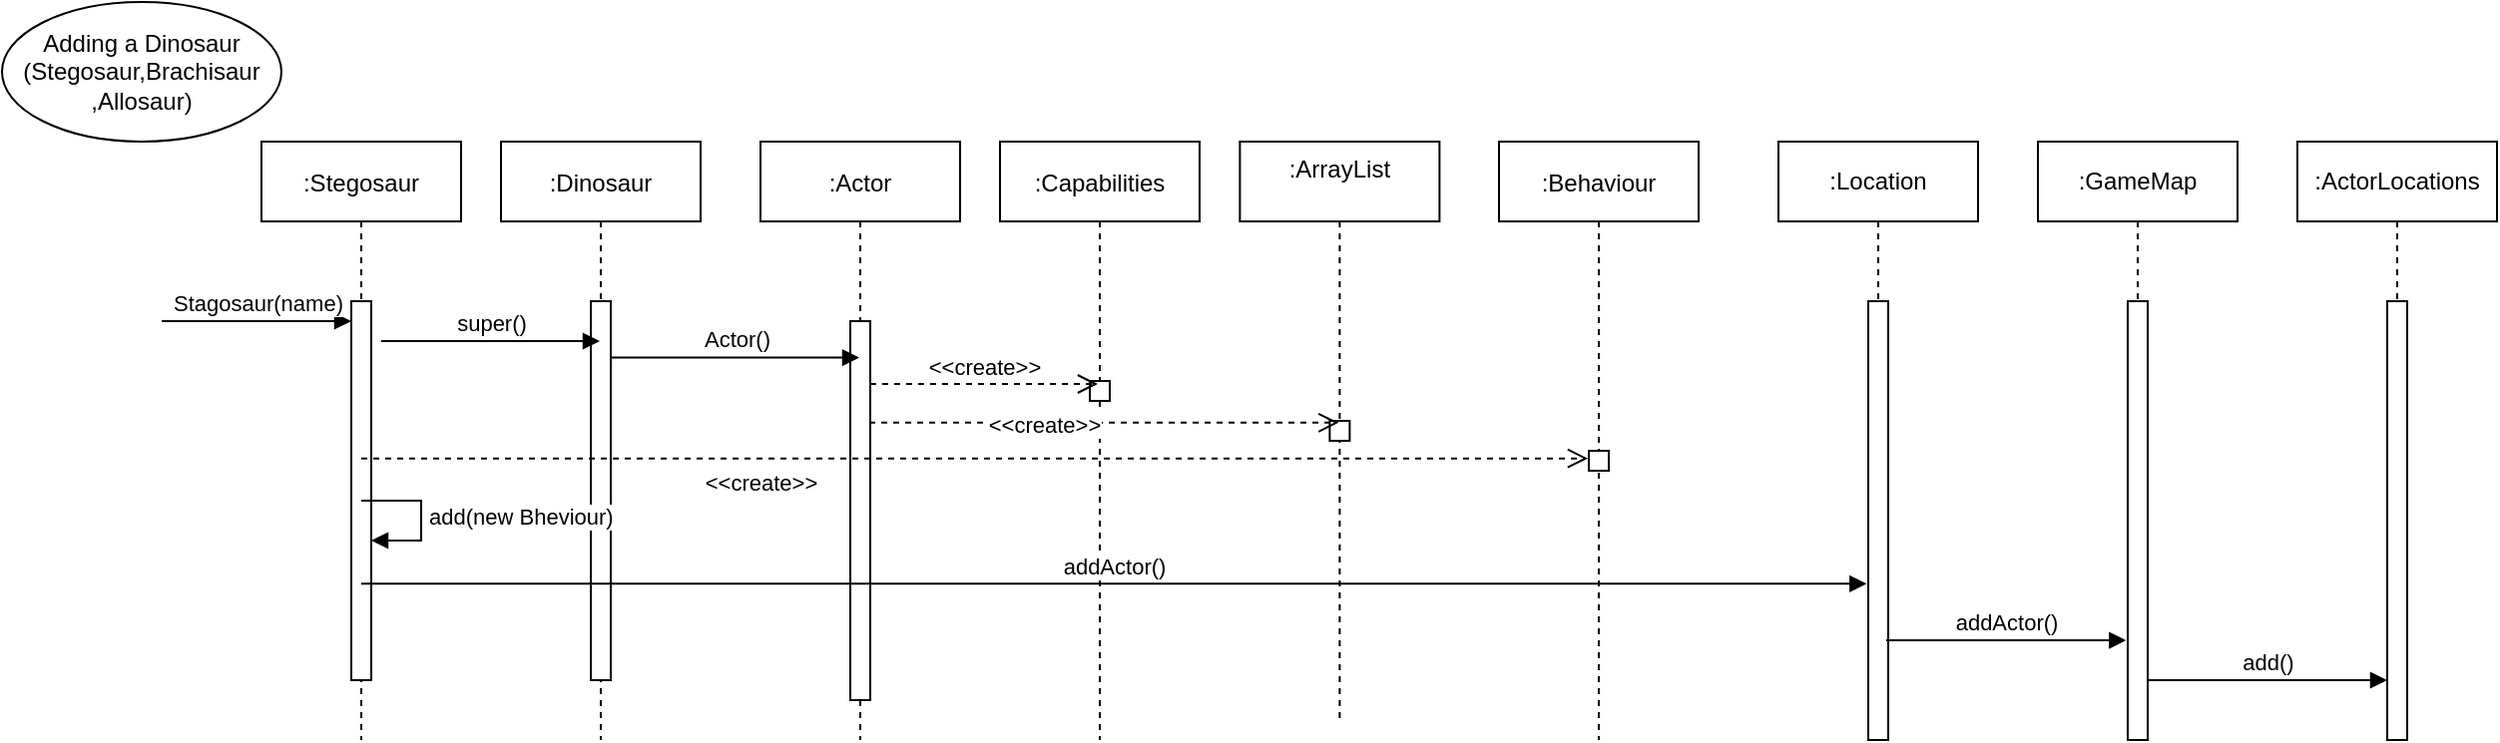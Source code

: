 <mxfile version="14.6.5" type="device" pages="5"><diagram id="kgpKYQtTHZ0yAKxKKP6v" name="Page-1"><mxGraphModel dx="1662" dy="762" grid="1" gridSize="10" guides="1" tooltips="1" connect="1" arrows="1" fold="1" page="1" pageScale="1" pageWidth="3300" pageHeight="4681" math="0" shadow="0"><root><mxCell id="0"/><mxCell id="1" parent="0"/><mxCell id="3nuBFxr9cyL0pnOWT2aG-5" value=":Dinosaur" style="shape=umlLifeline;perimeter=lifelinePerimeter;container=1;collapsible=0;recursiveResize=0;rounded=0;shadow=0;strokeWidth=1;" parent="1" vertex="1"><mxGeometry x="260" y="80" width="100" height="300" as="geometry"/></mxCell><mxCell id="3nuBFxr9cyL0pnOWT2aG-6" value="" style="points=[];perimeter=orthogonalPerimeter;rounded=0;shadow=0;strokeWidth=1;" parent="3nuBFxr9cyL0pnOWT2aG-5" vertex="1"><mxGeometry x="45" y="80" width="10" height="190" as="geometry"/></mxCell><mxCell id="z6YFu5MLBhe0H3yN02re-2" value=":Actor" style="shape=umlLifeline;perimeter=lifelinePerimeter;container=1;collapsible=0;recursiveResize=0;rounded=0;shadow=0;strokeWidth=1;" parent="1" vertex="1"><mxGeometry x="390" y="80" width="100" height="300" as="geometry"/></mxCell><mxCell id="z6YFu5MLBhe0H3yN02re-3" value="" style="points=[];perimeter=orthogonalPerimeter;rounded=0;shadow=0;strokeWidth=1;" parent="z6YFu5MLBhe0H3yN02re-2" vertex="1"><mxGeometry x="45" y="90" width="10" height="190" as="geometry"/></mxCell><mxCell id="z6YFu5MLBhe0H3yN02re-11" value=":Capabilities" style="shape=umlLifeline;perimeter=lifelinePerimeter;container=1;collapsible=0;recursiveResize=0;rounded=0;shadow=0;strokeWidth=1;" parent="1" vertex="1"><mxGeometry x="510" y="80" width="100" height="300" as="geometry"/></mxCell><mxCell id="z6YFu5MLBhe0H3yN02re-12" value="" style="points=[];perimeter=orthogonalPerimeter;rounded=0;shadow=0;strokeWidth=1;" parent="z6YFu5MLBhe0H3yN02re-11" vertex="1"><mxGeometry x="45" y="120" width="10" height="10" as="geometry"/></mxCell><mxCell id="z6YFu5MLBhe0H3yN02re-13" value="Actor()" style="html=1;verticalAlign=bottom;endArrow=block;exitX=1;exitY=0.149;exitDx=0;exitDy=0;exitPerimeter=0;" parent="1" source="3nuBFxr9cyL0pnOWT2aG-6" target="z6YFu5MLBhe0H3yN02re-2" edge="1"><mxGeometry width="80" relative="1" as="geometry"><mxPoint x="320" y="180" as="sourcePoint"/><mxPoint x="400" y="180" as="targetPoint"/><Array as="points"/></mxGeometry></mxCell><mxCell id="z6YFu5MLBhe0H3yN02re-15" value=":ArrayList&#10;" style="shape=umlLifeline;perimeter=lifelinePerimeter;container=1;collapsible=0;recursiveResize=0;rounded=0;shadow=0;strokeWidth=1;verticalAlign=middle;" parent="1" vertex="1"><mxGeometry x="630.19" y="80" width="100" height="290" as="geometry"/></mxCell><mxCell id="z6YFu5MLBhe0H3yN02re-16" value="" style="points=[];perimeter=orthogonalPerimeter;rounded=0;shadow=0;strokeWidth=1;" parent="z6YFu5MLBhe0H3yN02re-15" vertex="1"><mxGeometry x="45" y="140" width="10" height="10" as="geometry"/></mxCell><mxCell id="z6YFu5MLBhe0H3yN02re-17" value=":Behaviour" style="shape=umlLifeline;perimeter=lifelinePerimeter;container=1;collapsible=0;recursiveResize=0;rounded=0;shadow=0;strokeWidth=1;" parent="1" vertex="1"><mxGeometry x="760" y="80" width="100" height="300" as="geometry"/></mxCell><mxCell id="z6YFu5MLBhe0H3yN02re-18" value="" style="points=[];perimeter=orthogonalPerimeter;rounded=0;shadow=0;strokeWidth=1;" parent="z6YFu5MLBhe0H3yN02re-17" vertex="1"><mxGeometry x="45" y="155" width="10" height="10" as="geometry"/></mxCell><mxCell id="z6YFu5MLBhe0H3yN02re-20" value="Adding a Dinosaur&lt;br&gt;(Stegosaur,Brachisaur&lt;br&gt;,Allosaur)" style="ellipse;whiteSpace=wrap;html=1;" parent="1" vertex="1"><mxGeometry x="10" y="10" width="140" height="70" as="geometry"/></mxCell><mxCell id="VlKg39U5-OOB4RLitxHY-1" value="&amp;lt;&amp;lt;create&amp;gt;&amp;gt;" style="html=1;verticalAlign=bottom;endArrow=open;dashed=1;endSize=8;entryX=0.49;entryY=0.405;entryDx=0;entryDy=0;entryPerimeter=0;" parent="1" source="z6YFu5MLBhe0H3yN02re-3" target="z6YFu5MLBhe0H3yN02re-11" edge="1"><mxGeometry relative="1" as="geometry"><mxPoint x="510" y="240" as="sourcePoint"/><mxPoint x="430" y="240" as="targetPoint"/></mxGeometry></mxCell><mxCell id="VlKg39U5-OOB4RLitxHY-2" value="&amp;lt;&amp;lt;create&amp;gt;&amp;gt;" style="html=1;verticalAlign=bottom;endArrow=open;dashed=1;endSize=8;exitX=0.952;exitY=0.268;exitDx=0;exitDy=0;exitPerimeter=0;" parent="1" source="z6YFu5MLBhe0H3yN02re-3" target="z6YFu5MLBhe0H3yN02re-15" edge="1"><mxGeometry x="-0.254" y="-10" relative="1" as="geometry"><mxPoint x="510" y="240" as="sourcePoint"/><mxPoint x="673" y="200" as="targetPoint"/><mxPoint as="offset"/></mxGeometry></mxCell><mxCell id="VlKg39U5-OOB4RLitxHY-4" value=":Stegosaur" style="shape=umlLifeline;perimeter=lifelinePerimeter;container=1;collapsible=0;recursiveResize=0;rounded=0;shadow=0;strokeWidth=1;" parent="1" vertex="1"><mxGeometry x="140" y="80" width="100" height="300" as="geometry"/></mxCell><mxCell id="VlKg39U5-OOB4RLitxHY-5" value="" style="points=[];perimeter=orthogonalPerimeter;rounded=0;shadow=0;strokeWidth=1;" parent="VlKg39U5-OOB4RLitxHY-4" vertex="1"><mxGeometry x="45" y="80" width="10" height="190" as="geometry"/></mxCell><mxCell id="VlKg39U5-OOB4RLitxHY-11" value="add(new Bheviour)" style="edgeStyle=orthogonalEdgeStyle;html=1;align=left;spacingLeft=2;endArrow=block;rounded=0;entryX=1;entryY=0;" parent="VlKg39U5-OOB4RLitxHY-4" edge="1"><mxGeometry relative="1" as="geometry"><mxPoint x="50" y="180" as="sourcePoint"/><Array as="points"><mxPoint x="80" y="180"/></Array><mxPoint x="55" y="200" as="targetPoint"/></mxGeometry></mxCell><mxCell id="VlKg39U5-OOB4RLitxHY-6" value="Stagosaur(name)" style="html=1;verticalAlign=bottom;endArrow=block;" parent="1" target="VlKg39U5-OOB4RLitxHY-5" edge="1"><mxGeometry width="80" relative="1" as="geometry"><mxPoint x="90" y="170" as="sourcePoint"/><mxPoint x="160" y="170" as="targetPoint"/></mxGeometry></mxCell><mxCell id="VlKg39U5-OOB4RLitxHY-7" value="super()" style="html=1;verticalAlign=bottom;endArrow=block;" parent="1" target="3nuBFxr9cyL0pnOWT2aG-5" edge="1"><mxGeometry width="80" relative="1" as="geometry"><mxPoint x="200" y="180" as="sourcePoint"/><mxPoint x="280" y="180" as="targetPoint"/></mxGeometry></mxCell><mxCell id="VlKg39U5-OOB4RLitxHY-8" value="&amp;lt;&amp;lt;create&amp;gt;&amp;gt;" style="html=1;verticalAlign=bottom;endArrow=open;dashed=1;endSize=8;entryX=-0.048;entryY=0.383;entryDx=0;entryDy=0;entryPerimeter=0;" parent="1" source="VlKg39U5-OOB4RLitxHY-4" target="z6YFu5MLBhe0H3yN02re-18" edge="1"><mxGeometry x="-0.349" y="-21" relative="1" as="geometry"><mxPoint x="448" y="239" as="sourcePoint"/><mxPoint x="673" y="200" as="targetPoint"/><mxPoint as="offset"/></mxGeometry></mxCell><mxCell id="VlKg39U5-OOB4RLitxHY-12" value=":Location" style="shape=umlLifeline;perimeter=lifelinePerimeter;whiteSpace=wrap;html=1;container=1;collapsible=0;recursiveResize=0;outlineConnect=0;shadow=0;fillColor=#FFFFFF;" parent="1" vertex="1"><mxGeometry x="900" y="80" width="100" height="300" as="geometry"/></mxCell><mxCell id="VlKg39U5-OOB4RLitxHY-14" value="" style="html=1;points=[];perimeter=orthogonalPerimeter;shadow=0;strokeColor=#000000;fillColor=#FFFFFF;" parent="VlKg39U5-OOB4RLitxHY-12" vertex="1"><mxGeometry x="45" y="80" width="10" height="220" as="geometry"/></mxCell><mxCell id="VlKg39U5-OOB4RLitxHY-13" value="addActor()" style="html=1;verticalAlign=bottom;endArrow=block;entryX=-0.083;entryY=0.644;entryDx=0;entryDy=0;entryPerimeter=0;" parent="1" source="VlKg39U5-OOB4RLitxHY-4" target="VlKg39U5-OOB4RLitxHY-14" edge="1"><mxGeometry width="80" relative="1" as="geometry"><mxPoint x="600" y="260" as="sourcePoint"/><mxPoint x="680" y="260" as="targetPoint"/></mxGeometry></mxCell><mxCell id="VlKg39U5-OOB4RLitxHY-15" value=":GameMap" style="shape=umlLifeline;perimeter=lifelinePerimeter;whiteSpace=wrap;html=1;container=1;collapsible=0;recursiveResize=0;outlineConnect=0;shadow=0;fillColor=#FFFFFF;" parent="1" vertex="1"><mxGeometry x="1030" y="80" width="100" height="300" as="geometry"/></mxCell><mxCell id="VlKg39U5-OOB4RLitxHY-16" value="" style="html=1;points=[];perimeter=orthogonalPerimeter;shadow=0;strokeColor=#000000;fillColor=#FFFFFF;" parent="VlKg39U5-OOB4RLitxHY-15" vertex="1"><mxGeometry x="45" y="80" width="10" height="220" as="geometry"/></mxCell><mxCell id="VlKg39U5-OOB4RLitxHY-17" value="addActor()" style="html=1;verticalAlign=bottom;endArrow=block;entryX=-0.083;entryY=0.773;entryDx=0;entryDy=0;entryPerimeter=0;" parent="1" target="VlKg39U5-OOB4RLitxHY-16" edge="1"><mxGeometry width="80" relative="1" as="geometry"><mxPoint x="954" y="330" as="sourcePoint"/><mxPoint x="680" y="260" as="targetPoint"/></mxGeometry></mxCell><mxCell id="VlKg39U5-OOB4RLitxHY-18" value=":ActorLocations" style="shape=umlLifeline;perimeter=lifelinePerimeter;whiteSpace=wrap;html=1;container=1;collapsible=0;recursiveResize=0;outlineConnect=0;shadow=0;fillColor=#FFFFFF;" parent="1" vertex="1"><mxGeometry x="1160" y="80" width="100" height="300" as="geometry"/></mxCell><mxCell id="VlKg39U5-OOB4RLitxHY-19" value="" style="html=1;points=[];perimeter=orthogonalPerimeter;shadow=0;strokeColor=#000000;fillColor=#FFFFFF;" parent="VlKg39U5-OOB4RLitxHY-18" vertex="1"><mxGeometry x="45" y="80" width="10" height="220" as="geometry"/></mxCell><mxCell id="VlKg39U5-OOB4RLitxHY-23" value="add()" style="html=1;verticalAlign=bottom;endArrow=block;" parent="1" edge="1"><mxGeometry width="80" relative="1" as="geometry"><mxPoint x="1085" y="350" as="sourcePoint"/><mxPoint x="1205" y="350" as="targetPoint"/></mxGeometry></mxCell></root></mxGraphModel></diagram><diagram id="IB2G13Rqj_eVxPBbntW6" name="Page-2"><mxGraphModel dx="1662" dy="762" grid="1" gridSize="10" guides="1" tooltips="1" connect="1" arrows="1" fold="1" page="1" pageScale="1" pageWidth="3300" pageHeight="4681" math="0" shadow="0"><root><mxCell id="GPXamUsQn1IjdT8WlaHJ-0"/><mxCell id="GPXamUsQn1IjdT8WlaHJ-1" parent="GPXamUsQn1IjdT8WlaHJ-0"/><mxCell id="gt7rd9zPDwTSGM1qmjDZ-3" value="opt" style="shape=umlFrame;whiteSpace=wrap;html=1;width=100;height=20;shadow=0;strokeColor=#CC0000;" parent="GPXamUsQn1IjdT8WlaHJ-1" vertex="1"><mxGeometry x="190" y="270" width="860" height="480" as="geometry"/></mxCell><mxCell id="q0wkW6xJH7qD5rKBaL36-22" value="loop" style="shape=umlFrame;whiteSpace=wrap;html=1;width=40;height=20;strokeColor=#CC00CC;" parent="GPXamUsQn1IjdT8WlaHJ-1" vertex="1"><mxGeometry x="190" y="450" width="850" height="250" as="geometry"/></mxCell><mxCell id="q0wkW6xJH7qD5rKBaL36-29" value="opt" style="shape=umlFrame;whiteSpace=wrap;html=1;width=50;height=15;strokeColor=#007FFF;" parent="GPXamUsQn1IjdT8WlaHJ-1" vertex="1"><mxGeometry x="190" y="500" width="830" height="170" as="geometry"/></mxCell><mxCell id="q0wkW6xJH7qD5rKBaL36-36" value="opt" style="shape=umlFrame;whiteSpace=wrap;html=1;width=40;height=20;strokeColor=#999900;" parent="GPXamUsQn1IjdT8WlaHJ-1" vertex="1"><mxGeometry x="190" y="540" width="730" height="110" as="geometry"/></mxCell><mxCell id="gt7rd9zPDwTSGM1qmjDZ-0" value=":FollowBehaviour" style="shape=umlLifeline;perimeter=lifelinePerimeter;container=1;collapsible=0;recursiveResize=0;rounded=0;shadow=0;strokeWidth=1;" parent="GPXamUsQn1IjdT8WlaHJ-1" vertex="1"><mxGeometry x="280" y="80" width="100" height="800" as="geometry"/></mxCell><mxCell id="gt7rd9zPDwTSGM1qmjDZ-1" value="" style="points=[];perimeter=orthogonalPerimeter;rounded=0;shadow=0;strokeWidth=1;" parent="gt7rd9zPDwTSGM1qmjDZ-0" vertex="1"><mxGeometry x="45" y="80" width="10" height="630" as="geometry"/></mxCell><mxCell id="q0wkW6xJH7qD5rKBaL36-20" value="distance()" style="edgeStyle=orthogonalEdgeStyle;html=1;align=left;spacingLeft=2;endArrow=block;rounded=0;exitX=1;exitY=0.764;exitDx=0;exitDy=0;exitPerimeter=0;" parent="gt7rd9zPDwTSGM1qmjDZ-0" source="gt7rd9zPDwTSGM1qmjDZ-1" target="gt7rd9zPDwTSGM1qmjDZ-1" edge="1"><mxGeometry x="0.744" y="-10" relative="1" as="geometry"><mxPoint x="140" y="340" as="sourcePoint"/><Array as="points"><mxPoint x="90" y="340"/><mxPoint x="90" y="360"/></Array><mxPoint x="135" y="360" as="targetPoint"/><mxPoint x="10" y="10" as="offset"/></mxGeometry></mxCell><mxCell id="q0wkW6xJH7qD5rKBaL36-32" value="distance()" style="edgeStyle=orthogonalEdgeStyle;html=1;align=left;spacingLeft=2;endArrow=block;rounded=0;exitX=1;exitY=0.764;exitDx=0;exitDy=0;exitPerimeter=0;" parent="gt7rd9zPDwTSGM1qmjDZ-0" source="gt7rd9zPDwTSGM1qmjDZ-1" target="gt7rd9zPDwTSGM1qmjDZ-1" edge="1"><mxGeometry x="0.744" y="-10" relative="1" as="geometry"><mxPoint x="335" y="603.12" as="sourcePoint"/><Array as="points"><mxPoint x="55" y="340"/><mxPoint x="90" y="340"/><mxPoint x="90" y="360"/></Array><mxPoint x="335" y="440.0" as="targetPoint"/><mxPoint x="10" y="10" as="offset"/></mxGeometry></mxCell><mxCell id="gt7rd9zPDwTSGM1qmjDZ-2" value="getAction()" style="html=1;verticalAlign=bottom;endArrow=block;entryX=-0.167;entryY=0.022;entryDx=0;entryDy=0;entryPerimeter=0;" parent="GPXamUsQn1IjdT8WlaHJ-1" target="gt7rd9zPDwTSGM1qmjDZ-1" edge="1"><mxGeometry width="80" relative="1" as="geometry"><mxPoint x="220" y="172" as="sourcePoint"/><mxPoint x="305" y="168" as="targetPoint"/></mxGeometry></mxCell><mxCell id="gt7rd9zPDwTSGM1qmjDZ-7" value=":GameMap" style="shape=umlLifeline;perimeter=lifelinePerimeter;container=1;collapsible=0;recursiveResize=0;rounded=0;shadow=0;strokeWidth=1;" parent="GPXamUsQn1IjdT8WlaHJ-1" vertex="1"><mxGeometry x="420" y="80" width="100" height="800" as="geometry"/></mxCell><mxCell id="gt7rd9zPDwTSGM1qmjDZ-8" value="" style="points=[];perimeter=orthogonalPerimeter;rounded=0;shadow=0;strokeWidth=1;" parent="gt7rd9zPDwTSGM1qmjDZ-7" vertex="1"><mxGeometry x="45" y="70" width="10" height="630" as="geometry"/></mxCell><mxCell id="gt7rd9zPDwTSGM1qmjDZ-9" value="contains(target)" style="html=1;verticalAlign=bottom;endArrow=block;" parent="GPXamUsQn1IjdT8WlaHJ-1" source="gt7rd9zPDwTSGM1qmjDZ-1" target="gt7rd9zPDwTSGM1qmjDZ-7" edge="1"><mxGeometry width="80" relative="1" as="geometry"><mxPoint x="320" y="200" as="sourcePoint"/><mxPoint x="450" y="180" as="targetPoint"/><Array as="points"><mxPoint x="380" y="191"/></Array></mxGeometry></mxCell><mxCell id="gt7rd9zPDwTSGM1qmjDZ-11" value="" style="edgeStyle=orthogonalEdgeStyle;rounded=0;orthogonalLoop=1;jettySize=auto;html=1;endArrow=block;endFill=1;entryX=0.1;entryY=0.14;entryDx=0;entryDy=0;entryPerimeter=0;exitX=0.056;exitY=1.01;exitDx=0;exitDy=0;exitPerimeter=0;" parent="GPXamUsQn1IjdT8WlaHJ-1" source="gt7rd9zPDwTSGM1qmjDZ-12" target="gt7rd9zPDwTSGM1qmjDZ-8" edge="1"><mxGeometry relative="1" as="geometry"><mxPoint x="315" y="239.8" as="sourcePoint"/><mxPoint x="449.5" y="239.8" as="targetPoint"/><Array as="points"><mxPoint x="466" y="240"/></Array></mxGeometry></mxCell><mxCell id="gt7rd9zPDwTSGM1qmjDZ-12" value="contains(actor)" style="text;html=1;align=center;verticalAlign=middle;resizable=0;points=[];autosize=1;strokeColor=none;" parent="GPXamUsQn1IjdT8WlaHJ-1" vertex="1"><mxGeometry x="335" y="219.8" width="90" height="20" as="geometry"/></mxCell><mxCell id="q0wkW6xJH7qD5rKBaL36-0" value="true or false" style="html=1;verticalAlign=bottom;endArrow=open;dashed=1;endSize=8;" parent="GPXamUsQn1IjdT8WlaHJ-1" target="gt7rd9zPDwTSGM1qmjDZ-0" edge="1"><mxGeometry relative="1" as="geometry"><mxPoint x="450" y="210" as="sourcePoint"/><mxPoint x="370" y="210" as="targetPoint"/></mxGeometry></mxCell><mxCell id="q0wkW6xJH7qD5rKBaL36-1" value="true or false" style="html=1;verticalAlign=bottom;endArrow=open;dashed=1;endSize=8;" parent="GPXamUsQn1IjdT8WlaHJ-1" source="gt7rd9zPDwTSGM1qmjDZ-8" target="gt7rd9zPDwTSGM1qmjDZ-0" edge="1"><mxGeometry relative="1" as="geometry"><mxPoint x="450" y="210" as="sourcePoint"/><mxPoint x="310.1" y="210" as="targetPoint"/><Array as="points"><mxPoint x="390" y="260"/></Array></mxGeometry></mxCell><mxCell id="q0wkW6xJH7qD5rKBaL36-3" value="locationOf(actor)" style="html=1;verticalAlign=bottom;endArrow=block;exitX=0.917;exitY=0.306;exitDx=0;exitDy=0;exitPerimeter=0;" parent="GPXamUsQn1IjdT8WlaHJ-1" source="gt7rd9zPDwTSGM1qmjDZ-1" target="gt7rd9zPDwTSGM1qmjDZ-8" edge="1"><mxGeometry width="80" relative="1" as="geometry"><mxPoint x="420" y="310" as="sourcePoint"/><mxPoint x="500" y="310" as="targetPoint"/></mxGeometry></mxCell><mxCell id="q0wkW6xJH7qD5rKBaL36-6" value=":ActorLocations" style="shape=umlLifeline;perimeter=lifelinePerimeter;whiteSpace=wrap;html=1;container=1;collapsible=0;recursiveResize=0;outlineConnect=0;" parent="GPXamUsQn1IjdT8WlaHJ-1" vertex="1"><mxGeometry x="550" y="80" width="100" height="780" as="geometry"/></mxCell><mxCell id="q0wkW6xJH7qD5rKBaL36-7" value="" style="points=[];perimeter=orthogonalPerimeter;rounded=0;shadow=0;strokeWidth=1;" parent="q0wkW6xJH7qD5rKBaL36-6" vertex="1"><mxGeometry x="45" y="80" width="10" height="630" as="geometry"/></mxCell><mxCell id="q0wkW6xJH7qD5rKBaL36-9" value="locationOf(actor)" style="html=1;verticalAlign=bottom;endArrow=block;" parent="GPXamUsQn1IjdT8WlaHJ-1" target="q0wkW6xJH7qD5rKBaL36-7" edge="1"><mxGeometry width="80" relative="1" as="geometry"><mxPoint x="480" y="297" as="sourcePoint"/><mxPoint x="445" y="289.88" as="targetPoint"/><Array as="points"/></mxGeometry></mxCell><mxCell id="q0wkW6xJH7qD5rKBaL36-10" value="actorToLocation()" style="html=1;verticalAlign=bottom;endArrow=open;dashed=1;endSize=8;exitX=0.083;exitY=0.276;exitDx=0;exitDy=0;exitPerimeter=0;" parent="GPXamUsQn1IjdT8WlaHJ-1" source="q0wkW6xJH7qD5rKBaL36-7" target="gt7rd9zPDwTSGM1qmjDZ-8" edge="1"><mxGeometry relative="1" as="geometry"><mxPoint x="460" y="280" as="sourcePoint"/><mxPoint x="380" y="280" as="targetPoint"/></mxGeometry></mxCell><mxCell id="q0wkW6xJH7qD5rKBaL36-11" value="actorLocations()" style="html=1;verticalAlign=bottom;endArrow=open;dashed=1;endSize=8;" parent="GPXamUsQn1IjdT8WlaHJ-1" source="gt7rd9zPDwTSGM1qmjDZ-8" target="gt7rd9zPDwTSGM1qmjDZ-1" edge="1"><mxGeometry relative="1" as="geometry"><mxPoint x="450" y="319" as="sourcePoint"/><mxPoint x="380" y="330" as="targetPoint"/><Array as="points"><mxPoint x="335" y="330"/></Array></mxGeometry></mxCell><mxCell id="q0wkW6xJH7qD5rKBaL36-14" value="locationOf(actor)" style="html=1;verticalAlign=bottom;endArrow=block;exitX=0.917;exitY=0.2;exitDx=0;exitDy=0;exitPerimeter=0;" parent="GPXamUsQn1IjdT8WlaHJ-1" source="gt7rd9zPDwTSGM1qmjDZ-1" target="gt7rd9zPDwTSGM1qmjDZ-8" edge="1"><mxGeometry width="80" relative="1" as="geometry"><mxPoint x="310" y="289.88" as="sourcePoint"/><mxPoint x="445" y="289.88" as="targetPoint"/></mxGeometry></mxCell><mxCell id="q0wkW6xJH7qD5rKBaL36-16" value="locationOf(actor)" style="html=1;verticalAlign=bottom;endArrow=block;" parent="GPXamUsQn1IjdT8WlaHJ-1" target="q0wkW6xJH7qD5rKBaL36-7" edge="1"><mxGeometry width="80" relative="1" as="geometry"><mxPoint x="478" y="368" as="sourcePoint"/><mxPoint x="575" y="297.02" as="targetPoint"/><Array as="points"><mxPoint x="490" y="368"/></Array></mxGeometry></mxCell><mxCell id="q0wkW6xJH7qD5rKBaL36-17" value="actorToLocation()" style="html=1;verticalAlign=bottom;endArrow=open;dashed=1;endSize=8;exitX=0.167;exitY=0.398;exitDx=0;exitDy=0;exitPerimeter=0;" parent="GPXamUsQn1IjdT8WlaHJ-1" source="q0wkW6xJH7qD5rKBaL36-7" target="gt7rd9zPDwTSGM1qmjDZ-8" edge="1"><mxGeometry relative="1" as="geometry"><mxPoint x="574.43" y="315.75" as="sourcePoint"/><mxPoint x="455" y="315.75" as="targetPoint"/><Array as="points"/></mxGeometry></mxCell><mxCell id="q0wkW6xJH7qD5rKBaL36-18" value="actorLocations()" style="html=1;verticalAlign=bottom;endArrow=open;dashed=1;endSize=8;" parent="GPXamUsQn1IjdT8WlaHJ-1" source="gt7rd9zPDwTSGM1qmjDZ-8" target="gt7rd9zPDwTSGM1qmjDZ-1" edge="1"><mxGeometry relative="1" as="geometry"><mxPoint x="440" y="330" as="sourcePoint"/><mxPoint x="380" y="330" as="targetPoint"/><Array as="points"><mxPoint x="420" y="400"/></Array></mxGeometry></mxCell><mxCell id="q0wkW6xJH7qD5rKBaL36-23" value="&lt;font style=&quot;font-size: 9px&quot;&gt;[for each here.getExits()]&lt;/font&gt;" style="text;html=1;align=center;verticalAlign=middle;resizable=0;points=[];autosize=1;strokeColor=none;" parent="GPXamUsQn1IjdT8WlaHJ-1" vertex="1"><mxGeometry x="200" y="470" width="110" height="20" as="geometry"/></mxCell><mxCell id="q0wkW6xJH7qD5rKBaL36-24" value=":Exit" style="shape=umlLifeline;perimeter=lifelinePerimeter;whiteSpace=wrap;html=1;container=1;collapsible=0;recursiveResize=0;outlineConnect=0;" parent="GPXamUsQn1IjdT8WlaHJ-1" vertex="1"><mxGeometry x="680" y="80" width="100" height="790" as="geometry"/></mxCell><mxCell id="q0wkW6xJH7qD5rKBaL36-26" value="" style="html=1;points=[];perimeter=orthogonalPerimeter;" parent="q0wkW6xJH7qD5rKBaL36-24" vertex="1"><mxGeometry x="45" y="380.2" width="10" height="229.8" as="geometry"/></mxCell><mxCell id="q0wkW6xJH7qD5rKBaL36-27" value="getDestination()" style="html=1;verticalAlign=bottom;endArrow=block;" parent="GPXamUsQn1IjdT8WlaHJ-1" edge="1"><mxGeometry width="80" relative="1" as="geometry"><mxPoint x="340" y="465" as="sourcePoint"/><mxPoint x="727" y="465" as="targetPoint"/></mxGeometry></mxCell><mxCell id="q0wkW6xJH7qD5rKBaL36-28" value="destination" style="html=1;verticalAlign=bottom;endArrow=open;dashed=1;endSize=8;exitX=0.1;exitY=0.117;exitDx=0;exitDy=0;exitPerimeter=0;" parent="GPXamUsQn1IjdT8WlaHJ-1" source="q0wkW6xJH7qD5rKBaL36-26" target="gt7rd9zPDwTSGM1qmjDZ-1" edge="1"><mxGeometry relative="1" as="geometry"><mxPoint x="530" y="470" as="sourcePoint"/><mxPoint x="450" y="470" as="targetPoint"/></mxGeometry></mxCell><mxCell id="q0wkW6xJH7qD5rKBaL36-30" value="&lt;font size=&quot;1&quot;&gt;[destintaion.canActorEnter(actor)]&lt;/font&gt;" style="text;html=1;align=center;verticalAlign=middle;resizable=0;points=[];autosize=1;strokeColor=none;" parent="GPXamUsQn1IjdT8WlaHJ-1" vertex="1"><mxGeometry x="190" y="520" width="160" height="20" as="geometry"/></mxCell><mxCell id="q0wkW6xJH7qD5rKBaL36-35" value="distance()" style="edgeStyle=orthogonalEdgeStyle;html=1;align=left;spacingLeft=2;endArrow=block;rounded=0;exitX=1;exitY=0.764;exitDx=0;exitDy=0;exitPerimeter=0;" parent="GPXamUsQn1IjdT8WlaHJ-1" edge="1"><mxGeometry x="0.744" y="-10" relative="1" as="geometry"><mxPoint x="335" y="693.12" as="sourcePoint"/><Array as="points"><mxPoint x="335" y="510"/><mxPoint x="370" y="510"/><mxPoint x="370" y="530"/></Array><mxPoint x="335" y="530.0" as="targetPoint"/><mxPoint x="10" y="10" as="offset"/></mxGeometry></mxCell><mxCell id="q0wkW6xJH7qD5rKBaL36-37" value="&lt;font size=&quot;1&quot;&gt;[newDistance &amp;lt; current distance]&lt;/font&gt;" style="text;html=1;align=center;verticalAlign=middle;resizable=0;points=[];autosize=1;strokeColor=none;" parent="GPXamUsQn1IjdT8WlaHJ-1" vertex="1"><mxGeometry x="190" y="550" width="160" height="20" as="geometry"/></mxCell><mxCell id="q0wkW6xJH7qD5rKBaL36-38" value="&amp;lt;&amp;lt;create&amp;gt;&amp;gt;" style="html=1;verticalAlign=bottom;endArrow=open;dashed=1;endSize=8;exitX=0.055;exitY=0.168;exitDx=0;exitDy=0;exitPerimeter=0;" parent="GPXamUsQn1IjdT8WlaHJ-1" source="q0wkW6xJH7qD5rKBaL36-40" target="gt7rd9zPDwTSGM1qmjDZ-1" edge="1"><mxGeometry relative="1" as="geometry"><mxPoint x="650" y="640" as="sourcePoint"/><mxPoint x="570" y="640" as="targetPoint"/></mxGeometry></mxCell><mxCell id="q0wkW6xJH7qD5rKBaL36-39" value=":MoveActorAction" style="shape=umlLifeline;perimeter=lifelinePerimeter;whiteSpace=wrap;html=1;container=1;collapsible=0;recursiveResize=0;outlineConnect=0;" parent="GPXamUsQn1IjdT8WlaHJ-1" vertex="1"><mxGeometry x="770" y="550" width="100" height="300" as="geometry"/></mxCell><mxCell id="q0wkW6xJH7qD5rKBaL36-40" value="" style="html=1;points=[];perimeter=orthogonalPerimeter;" parent="q0wkW6xJH7qD5rKBaL36-39" vertex="1"><mxGeometry x="45" y="50" width="10" height="30" as="geometry"/></mxCell><mxCell id="q0wkW6xJH7qD5rKBaL36-41" value="return null" style="html=1;verticalAlign=bottom;endArrow=open;dashed=1;endSize=8;" parent="GPXamUsQn1IjdT8WlaHJ-1" edge="1"><mxGeometry relative="1" as="geometry"><mxPoint x="323" y="720" as="sourcePoint"/><mxPoint x="230" y="720" as="targetPoint"/></mxGeometry></mxCell><mxCell id="q0wkW6xJH7qD5rKBaL36-43" value="return null" style="html=1;verticalAlign=bottom;endArrow=open;dashed=1;endSize=8;exitX=0.167;exitY=0.97;exitDx=0;exitDy=0;exitPerimeter=0;" parent="GPXamUsQn1IjdT8WlaHJ-1" source="gt7rd9zPDwTSGM1qmjDZ-1" edge="1"><mxGeometry relative="1" as="geometry"><mxPoint x="310" y="720" as="sourcePoint"/><mxPoint x="220" y="771" as="targetPoint"/></mxGeometry></mxCell><mxCell id="q0wkW6xJH7qD5rKBaL36-44" value="return MoveActorAction" style="html=1;verticalAlign=bottom;endArrow=open;dashed=1;endSize=8;" parent="GPXamUsQn1IjdT8WlaHJ-1" edge="1"><mxGeometry x="0.355" relative="1" as="geometry"><mxPoint x="323" y="610" as="sourcePoint"/><mxPoint x="230" y="610" as="targetPoint"/><mxPoint as="offset"/></mxGeometry></mxCell><mxCell id="q0wkW6xJH7qD5rKBaL36-45" value="actorToLocation()" style="html=1;verticalAlign=bottom;endArrow=open;dashed=1;endSize=8;exitX=-0.1;exitY=0.246;exitDx=0;exitDy=0;exitPerimeter=0;" parent="GPXamUsQn1IjdT8WlaHJ-1" source="q0wkW6xJH7qD5rKBaL36-7" target="gt7rd9zPDwTSGM1qmjDZ-8" edge="1"><mxGeometry relative="1" as="geometry"><mxPoint x="460" y="280" as="sourcePoint"/><mxPoint x="380" y="280" as="targetPoint"/></mxGeometry></mxCell><mxCell id="q0wkW6xJH7qD5rKBaL36-46" value="actorToLocation()" style="html=1;verticalAlign=bottom;endArrow=open;dashed=1;endSize=8;exitX=-0.1;exitY=0.365;exitDx=0;exitDy=0;exitPerimeter=0;" parent="GPXamUsQn1IjdT8WlaHJ-1" source="q0wkW6xJH7qD5rKBaL36-7" target="gt7rd9zPDwTSGM1qmjDZ-8" edge="1"><mxGeometry relative="1" as="geometry"><mxPoint x="574.43" y="315.75" as="sourcePoint"/><mxPoint x="455" y="315.75" as="targetPoint"/><Array as="points"/></mxGeometry></mxCell><mxCell id="q0wkW6xJH7qD5rKBaL36-48" value="followBehaviour sequnce diagram" style="html=1;shadow=0;strokeColor=#CC0000;fillColor=#E6D0DE;" parent="GPXamUsQn1IjdT8WlaHJ-1" vertex="1"><mxGeometry x="20" y="80" width="210" height="70" as="geometry"/></mxCell><mxCell id="q0wkW6xJH7qD5rKBaL36-49" value="&lt;span&gt;if true AND true&lt;/span&gt;" style="text;html=1;align=center;verticalAlign=middle;resizable=0;points=[];autosize=1;strokeColor=none;" parent="GPXamUsQn1IjdT8WlaHJ-1" vertex="1"><mxGeometry x="205" y="300" width="100" height="20" as="geometry"/></mxCell></root></mxGraphModel></diagram><diagram id="Zs86eEKvGzXxxSxpbNQJ" name="Page-3"><mxGraphModel dx="1662" dy="762" grid="1" gridSize="10" guides="1" tooltips="1" connect="1" arrows="1" fold="1" page="1" pageScale="1" pageWidth="3300" pageHeight="4681" math="0" shadow="0"><root><mxCell id="97wgfT-Obitqrtow9cnF-0"/><mxCell id="97wgfT-Obitqrtow9cnF-1" parent="97wgfT-Obitqrtow9cnF-0"/><mxCell id="Exh0BvLxT9hUXYnTos3x-17" value="Opt" style="shape=umlFrame;whiteSpace=wrap;html=1;width=40;height=30;" parent="97wgfT-Obitqrtow9cnF-1" vertex="1"><mxGeometry x="170" y="260" width="910" height="210" as="geometry"/></mxCell><mxCell id="Exh0BvLxT9hUXYnTos3x-0" value=":Dinosaur" style="shape=umlLifeline;perimeter=lifelinePerimeter;container=1;collapsible=0;recursiveResize=0;rounded=0;shadow=0;strokeWidth=1;" parent="97wgfT-Obitqrtow9cnF-1" vertex="1"><mxGeometry x="260" y="80" width="100" height="470" as="geometry"/></mxCell><mxCell id="Exh0BvLxT9hUXYnTos3x-1" value="" style="points=[];perimeter=orthogonalPerimeter;rounded=0;shadow=0;strokeWidth=1;" parent="Exh0BvLxT9hUXYnTos3x-0" vertex="1"><mxGeometry x="45" y="80" width="10" height="380" as="geometry"/></mxCell><mxCell id="Exh0BvLxT9hUXYnTos3x-2" value="Dinosaur()" style="verticalAlign=bottom;endArrow=block;entryX=0;entryY=0;shadow=0;strokeWidth=1;" parent="97wgfT-Obitqrtow9cnF-1" target="Exh0BvLxT9hUXYnTos3x-1" edge="1"><mxGeometry relative="1" as="geometry"><mxPoint x="165" y="160" as="sourcePoint"/></mxGeometry></mxCell><mxCell id="Exh0BvLxT9hUXYnTos3x-3" value=":Hunger" style="shape=umlLifeline;perimeter=lifelinePerimeter;container=1;collapsible=0;recursiveResize=0;rounded=0;shadow=0;strokeWidth=1;" parent="97wgfT-Obitqrtow9cnF-1" vertex="1"><mxGeometry x="390" y="80" width="100" height="560" as="geometry"/></mxCell><mxCell id="Exh0BvLxT9hUXYnTos3x-4" value="" style="points=[];perimeter=orthogonalPerimeter;rounded=0;shadow=0;strokeWidth=1;" parent="Exh0BvLxT9hUXYnTos3x-3" vertex="1"><mxGeometry x="45" y="90" width="10" height="80" as="geometry"/></mxCell><mxCell id="Exh0BvLxT9hUXYnTos3x-5" value="locationOf()" style="html=1;verticalAlign=bottom;endArrow=block;entryX=-0.014;entryY=0.294;entryDx=0;entryDy=0;entryPerimeter=0;exitX=1.021;exitY=0.317;exitDx=0;exitDy=0;exitPerimeter=0;" parent="97wgfT-Obitqrtow9cnF-1" source="Exh0BvLxT9hUXYnTos3x-4" target="Exh0BvLxT9hUXYnTos3x-7" edge="1"><mxGeometry x="-0.06" width="80" relative="1" as="geometry"><mxPoint x="450" y="170" as="sourcePoint"/><mxPoint x="410" y="170" as="targetPoint"/><Array as="points"/><mxPoint as="offset"/></mxGeometry></mxCell><mxCell id="Exh0BvLxT9hUXYnTos3x-6" value=":ActorLocations" style="shape=umlLifeline;perimeter=lifelinePerimeter;container=1;collapsible=0;recursiveResize=0;rounded=0;shadow=0;strokeWidth=1;" parent="97wgfT-Obitqrtow9cnF-1" vertex="1"><mxGeometry x="510" y="80" width="100" height="560" as="geometry"/></mxCell><mxCell id="Exh0BvLxT9hUXYnTos3x-7" value="" style="points=[];perimeter=orthogonalPerimeter;rounded=0;shadow=0;strokeWidth=1;" parent="Exh0BvLxT9hUXYnTos3x-6" vertex="1"><mxGeometry x="45" y="100" width="10" height="50" as="geometry"/></mxCell><mxCell id="Exh0BvLxT9hUXYnTos3x-8" value="isHungry()" style="html=1;verticalAlign=bottom;endArrow=block;exitX=1;exitY=0.038;exitDx=0;exitDy=0;exitPerimeter=0;" parent="97wgfT-Obitqrtow9cnF-1" source="Exh0BvLxT9hUXYnTos3x-1" target="Exh0BvLxT9hUXYnTos3x-3" edge="1"><mxGeometry width="80" relative="1" as="geometry"><mxPoint x="320" y="180" as="sourcePoint"/><mxPoint x="400" y="180" as="targetPoint"/><Array as="points"/></mxGeometry></mxCell><mxCell id="Exh0BvLxT9hUXYnTos3x-10" value=":SeekFood" style="shape=umlLifeline;perimeter=lifelinePerimeter;container=1;collapsible=0;recursiveResize=0;rounded=0;shadow=0;strokeWidth=1;" parent="97wgfT-Obitqrtow9cnF-1" vertex="1"><mxGeometry x="770" y="360" width="100" height="280" as="geometry"/></mxCell><mxCell id="Exh0BvLxT9hUXYnTos3x-12" value=":BreedBehaviour" style="shape=umlLifeline;perimeter=lifelinePerimeter;container=1;collapsible=0;recursiveResize=0;rounded=0;shadow=0;strokeWidth=1;" parent="97wgfT-Obitqrtow9cnF-1" vertex="1"><mxGeometry x="630" y="270" width="100" height="390" as="geometry"/></mxCell><mxCell id="Exh0BvLxT9hUXYnTos3x-15" value="&lt;span style=&quot;color: rgba(0 , 0 , 0 , 0.87) ; font-family: &amp;#34;roboto&amp;#34; , &amp;#34;helvetica neue&amp;#34; , &amp;#34;arial&amp;#34; , sans-serif ; text-align: left&quot;&gt;&lt;font style=&quot;font-size: 9px&quot;&gt;Actor at (19,&amp;nbsp;6) is getting hungry!&lt;/font&gt;&lt;/span&gt;" style="html=1;verticalAlign=bottom;endArrow=open;dashed=1;endSize=8;exitX=-0.152;exitY=0.68;exitDx=0;exitDy=0;exitPerimeter=0;" parent="97wgfT-Obitqrtow9cnF-1" source="Exh0BvLxT9hUXYnTos3x-4" target="Exh0BvLxT9hUXYnTos3x-1" edge="1"><mxGeometry relative="1" as="geometry"><mxPoint x="440" y="205" as="sourcePoint"/><mxPoint x="440" y="220" as="targetPoint"/></mxGeometry></mxCell><mxCell id="Exh0BvLxT9hUXYnTos3x-16" value="actorToLocation()" style="html=1;verticalAlign=bottom;endArrow=open;dashed=1;endSize=8;" parent="97wgfT-Obitqrtow9cnF-1" source="Exh0BvLxT9hUXYnTos3x-7" edge="1"><mxGeometry relative="1" as="geometry"><mxPoint x="520" y="220" as="sourcePoint"/><mxPoint x="440" y="220" as="targetPoint"/></mxGeometry></mxCell><mxCell id="Exh0BvLxT9hUXYnTos3x-18" value="[!isHungry()]" style="text;html=1;strokeColor=none;fillColor=none;align=center;verticalAlign=middle;whiteSpace=wrap;rounded=0;" parent="97wgfT-Obitqrtow9cnF-1" vertex="1"><mxGeometry x="240" y="260" width="40" height="20" as="geometry"/></mxCell><mxCell id="Exh0BvLxT9hUXYnTos3x-22" value="&amp;lt;&amp;lt;creates&amp;gt;&amp;gt;" style="html=1;verticalAlign=bottom;endArrow=open;dashed=1;endSize=8;entryX=0.525;entryY=0.664;entryDx=0;entryDy=0;entryPerimeter=0;" parent="97wgfT-Obitqrtow9cnF-1" source="Exh0BvLxT9hUXYnTos3x-1" target="Exh0BvLxT9hUXYnTos3x-6" edge="1"><mxGeometry relative="1" as="geometry"><mxPoint x="430" y="270" as="sourcePoint"/><mxPoint x="350" y="270" as="targetPoint"/></mxGeometry></mxCell><mxCell id="Exh0BvLxT9hUXYnTos3x-23" value=":Action" style="shape=umlLifeline;perimeter=lifelinePerimeter;container=1;collapsible=0;recursiveResize=0;rounded=0;shadow=0;strokeWidth=1;" parent="97wgfT-Obitqrtow9cnF-1" vertex="1"><mxGeometry x="890" y="90" width="100" height="550" as="geometry"/></mxCell><mxCell id="Exh0BvLxT9hUXYnTos3x-24" value="" style="points=[];perimeter=orthogonalPerimeter;rounded=0;shadow=0;strokeWidth=1;" parent="Exh0BvLxT9hUXYnTos3x-23" vertex="1"><mxGeometry x="45" y="210" width="10" height="20" as="geometry"/></mxCell><mxCell id="Exh0BvLxT9hUXYnTos3x-30" value="" style="points=[];perimeter=orthogonalPerimeter;rounded=0;shadow=0;strokeWidth=1;" parent="Exh0BvLxT9hUXYnTos3x-23" vertex="1"><mxGeometry x="45" y="320" width="10" height="20" as="geometry"/></mxCell><mxCell id="Exh0BvLxT9hUXYnTos3x-25" value="add(BreedBehaviour))" style="html=1;verticalAlign=bottom;endArrow=block;entryX=0.083;entryY=0.708;entryDx=0;entryDy=0;entryPerimeter=0;" parent="97wgfT-Obitqrtow9cnF-1" target="Exh0BvLxT9hUXYnTos3x-24" edge="1"><mxGeometry width="80" relative="1" as="geometry"><mxPoint x="310" y="314.58" as="sourcePoint"/><mxPoint x="390" y="314.58" as="targetPoint"/></mxGeometry></mxCell><mxCell id="Exh0BvLxT9hUXYnTos3x-26" value="" style="endArrow=none;dashed=1;html=1;entryX=1;entryY=0.395;entryDx=0;entryDy=0;entryPerimeter=0;exitX=0;exitY=0.41;exitDx=0;exitDy=0;exitPerimeter=0;" parent="97wgfT-Obitqrtow9cnF-1" target="Exh0BvLxT9hUXYnTos3x-17" edge="1" source="Exh0BvLxT9hUXYnTos3x-17"><mxGeometry width="50" height="50" relative="1" as="geometry"><mxPoint x="186" y="342" as="sourcePoint"/><mxPoint x="690" y="390" as="targetPoint"/></mxGeometry></mxCell><mxCell id="Exh0BvLxT9hUXYnTos3x-28" value="&amp;lt;&amp;lt;creates&amp;gt;&amp;gt;" style="html=1;verticalAlign=bottom;endArrow=open;dashed=1;endSize=8;entryX=0.008;entryY=0.046;entryDx=0;entryDy=0;entryPerimeter=0;exitX=1;exitY=0.556;exitDx=0;exitDy=0;exitPerimeter=0;" parent="97wgfT-Obitqrtow9cnF-1" source="Exh0BvLxT9hUXYnTos3x-1" target="Exh0BvLxT9hUXYnTos3x-10" edge="1"><mxGeometry relative="1" as="geometry"><mxPoint x="630" y="420" as="sourcePoint"/><mxPoint x="710" y="420" as="targetPoint"/></mxGeometry></mxCell><mxCell id="Exh0BvLxT9hUXYnTos3x-29" value="add(SeekFood))" style="html=1;verticalAlign=bottom;endArrow=block;endSize=8;entryX=0;entryY=0.333;entryDx=0;entryDy=0;entryPerimeter=0;endFill=1;" parent="97wgfT-Obitqrtow9cnF-1" target="Exh0BvLxT9hUXYnTos3x-30" edge="1"><mxGeometry x="-0.008" y="7" relative="1" as="geometry"><mxPoint x="310" y="417" as="sourcePoint"/><mxPoint x="710" y="420" as="targetPoint"/><mxPoint as="offset"/></mxGeometry></mxCell></root></mxGraphModel></diagram><diagram id="ttpPlSXC7eiEG_WFOI4G" name="Page-4"><mxGraphModel dx="1662" dy="794" grid="1" gridSize="10" guides="1" tooltips="1" connect="1" arrows="1" fold="1" page="1" pageScale="1" pageWidth="3300" pageHeight="4681" math="0" shadow="0"><root><mxCell id="Ow9Rqmo_fpSPEnAhkJDi-0"/><mxCell id="Ow9Rqmo_fpSPEnAhkJDi-1" parent="Ow9Rqmo_fpSPEnAhkJDi-0"/><mxCell id="Embwl8F5JGWT88CuSHG1-2" value="" style="group" vertex="1" connectable="0" parent="Ow9Rqmo_fpSPEnAhkJDi-1"><mxGeometry x="30" y="70" width="1020" height="880" as="geometry"/></mxCell><mxCell id="P8lxsMkdyiUMb88B9b6R-18" value="BreedBehaviour" style="ellipse;whiteSpace=wrap;html=1;" vertex="1" parent="Embwl8F5JGWT88CuSHG1-2"><mxGeometry width="93.435" height="55.433" as="geometry"/></mxCell><mxCell id="FWNor3S-tVOSZ8VAfdE1-0" value=":BreedBehaviour" style="shape=umlLifeline;perimeter=lifelinePerimeter;whiteSpace=wrap;html=1;container=1;collapsible=0;recursiveResize=0;outlineConnect=0;" vertex="1" parent="Embwl8F5JGWT88CuSHG1-2"><mxGeometry x="218.015" y="34.646" width="77.863" height="845.354" as="geometry"/></mxCell><mxCell id="eH88BmBCia0nAWEzxBX9-2" value="" style="html=1;points=[];perimeter=orthogonalPerimeter;" vertex="1" parent="FWNor3S-tVOSZ8VAfdE1-0"><mxGeometry x="35.038" y="48.504" width="7.786" height="762.205" as="geometry"/></mxCell><mxCell id="eH88BmBCia0nAWEzxBX9-0" value="BreedBehaviour()" style="verticalAlign=bottom;endArrow=block;entryX=0;entryY=0;shadow=0;strokeWidth=1;" edge="1" parent="Embwl8F5JGWT88CuSHG1-2"><mxGeometry relative="1" as="geometry"><mxPoint x="147.939" y="90.079" as="sourcePoint"/><mxPoint x="256.947" y="90.079" as="targetPoint"/></mxGeometry></mxCell><mxCell id="eH88BmBCia0nAWEzxBX9-3" value="map :GameMap" style="shape=umlLifeline;perimeter=lifelinePerimeter;whiteSpace=wrap;html=1;container=1;collapsible=0;recursiveResize=0;outlineConnect=0;" vertex="1" parent="Embwl8F5JGWT88CuSHG1-2"><mxGeometry x="334.809" y="34.646" width="77.863" height="845.354" as="geometry"/></mxCell><mxCell id="eH88BmBCia0nAWEzxBX9-4" value="" style="html=1;points=[];perimeter=orthogonalPerimeter;" vertex="1" parent="eH88BmBCia0nAWEzxBX9-3"><mxGeometry x="35.038" y="48.504" width="7.786" height="741.417" as="geometry"/></mxCell><mxCell id="eH88BmBCia0nAWEzxBX9-5" value="locationOf(actor)" style="verticalAlign=bottom;endArrow=block;entryX=0.013;entryY=0.034;shadow=0;strokeWidth=1;entryDx=0;entryDy=0;entryPerimeter=0;" edge="1" parent="Embwl8F5JGWT88CuSHG1-2" source="eH88BmBCia0nAWEzxBX9-2" target="eH88BmBCia0nAWEzxBX9-4"><mxGeometry relative="1" as="geometry"><mxPoint x="264.733" y="97.701" as="sourcePoint"/><mxPoint x="365.954" y="97.008" as="targetPoint"/></mxGeometry></mxCell><mxCell id="AzWL17rDW5hVrq0iawAP-0" value="map.getXrange()" style="verticalAlign=bottom;endArrow=block;shadow=0;strokeWidth=1;entryX=-0.048;entryY=0.098;entryDx=0;entryDy=0;entryPerimeter=0;" edge="1" parent="Embwl8F5JGWT88CuSHG1-2" source="FWNor3S-tVOSZ8VAfdE1-0" target="eH88BmBCia0nAWEzxBX9-4"><mxGeometry relative="1" as="geometry"><mxPoint x="264.733" y="97.701" as="sourcePoint"/><mxPoint x="373.74" y="112.252" as="targetPoint"/></mxGeometry></mxCell><mxCell id="AzWL17rDW5hVrq0iawAP-1" value="map.getYrange()" style="verticalAlign=bottom;endArrow=block;shadow=0;strokeWidth=1;" edge="1" parent="Embwl8F5JGWT88CuSHG1-2" source="FWNor3S-tVOSZ8VAfdE1-0"><mxGeometry x="0.11" relative="1" as="geometry"><mxPoint x="264.733" y="97.701" as="sourcePoint"/><mxPoint x="369" y="200" as="targetPoint"/><mxPoint as="offset"/></mxGeometry></mxCell><mxCell id="AzWL17rDW5hVrq0iawAP-2" value="here :Location" style="shape=umlLifeline;perimeter=lifelinePerimeter;whiteSpace=wrap;html=1;container=1;collapsible=0;recursiveResize=0;outlineConnect=0;" vertex="1" parent="Embwl8F5JGWT88CuSHG1-2"><mxGeometry x="467.176" y="34.646" width="77.863" height="443.465" as="geometry"/></mxCell><mxCell id="AzWL17rDW5hVrq0iawAP-3" value="" style="html=1;points=[];perimeter=orthogonalPerimeter;" vertex="1" parent="AzWL17rDW5hVrq0iawAP-2"><mxGeometry x="35.038" y="48.504" width="7.786" height="367.244" as="geometry"/></mxCell><mxCell id="AzWL17rDW5hVrq0iawAP-5" value="thisActor :Actor" style="shape=umlLifeline;perimeter=lifelinePerimeter;whiteSpace=wrap;html=1;container=1;collapsible=0;recursiveResize=0;outlineConnect=0;" vertex="1" parent="Embwl8F5JGWT88CuSHG1-2"><mxGeometry x="591.756" y="34.646" width="77.863" height="824.567" as="geometry"/></mxCell><mxCell id="AzWL17rDW5hVrq0iawAP-6" value="" style="html=1;points=[];perimeter=orthogonalPerimeter;" vertex="1" parent="AzWL17rDW5hVrq0iawAP-5"><mxGeometry x="35.038" y="48.504" width="7.786" height="755.276" as="geometry"/></mxCell><mxCell id="AzWL17rDW5hVrq0iawAP-12" value=":Util" style="shape=umlLifeline;perimeter=lifelinePerimeter;whiteSpace=wrap;html=1;container=1;collapsible=0;recursiveResize=0;outlineConnect=0;" vertex="1" parent="Embwl8F5JGWT88CuSHG1-2"><mxGeometry x="692.977" y="34.646" width="77.863" height="831.496" as="geometry"/></mxCell><mxCell id="AzWL17rDW5hVrq0iawAP-13" value="" style="html=1;points=[];perimeter=orthogonalPerimeter;" vertex="1" parent="AzWL17rDW5hVrq0iawAP-12"><mxGeometry x="35.038" y="48.504" width="7.786" height="762.205" as="geometry"/></mxCell><mxCell id="Eegvz-bQPV9TsYgaQjay-0" value="NumberRange" style="html=1;verticalAlign=bottom;endArrow=open;dashed=1;endSize=8;entryX=1.186;entryY=0.123;entryDx=0;entryDy=0;entryPerimeter=0;exitX=0.056;exitY=0.125;exitDx=0;exitDy=0;exitPerimeter=0;" edge="1" parent="Embwl8F5JGWT88CuSHG1-2" source="eH88BmBCia0nAWEzxBX9-4" target="eH88BmBCia0nAWEzxBX9-2"><mxGeometry relative="1" as="geometry"><mxPoint x="370" y="170" as="sourcePoint"/><mxPoint x="270" y="170" as="targetPoint"/></mxGeometry></mxCell><mxCell id="Eegvz-bQPV9TsYgaQjay-4" value="" style="group" vertex="1" connectable="0" parent="Embwl8F5JGWT88CuSHG1-2"><mxGeometry x="62.29" y="229.996" width="957.71" height="651.339" as="geometry"/></mxCell><mxCell id="P8lxsMkdyiUMb88B9b6R-0" value="Loop" style="shape=umlFrame;whiteSpace=wrap;html=1;width=40;height=30;" vertex="1" parent="Eegvz-bQPV9TsYgaQjay-4"><mxGeometry x="46.718" y="6.929" width="910.992" height="304.882" as="geometry"/></mxCell><mxCell id="1Dp25qEItbKCSbkwB7VL-2" value="Loop" style="shape=umlFrame;whiteSpace=wrap;html=1;width=40;height=30;" vertex="1" parent="Eegvz-bQPV9TsYgaQjay-4"><mxGeometry x="46.718" y="325.669" width="910.992" height="304.882" as="geometry"/></mxCell><mxCell id="1Dp25qEItbKCSbkwB7VL-4" value="Loop" style="shape=umlFrame;whiteSpace=wrap;html=1;width=40;height=30;" vertex="1" parent="Eegvz-bQPV9TsYgaQjay-4"><mxGeometry x="46.718" y="353.386" width="887.634" height="256.378" as="geometry"/></mxCell><mxCell id="aS4T3i-Ub2sxqRKn3ZZp-0" value="opt" style="shape=umlFrame;whiteSpace=wrap;html=1;width=50;height=30;" vertex="1" parent="Eegvz-bQPV9TsYgaQjay-4"><mxGeometry x="46.718" y="401.89" width="848.702" height="180.157" as="geometry"/></mxCell><mxCell id="eH88BmBCia0nAWEzxBX9-1" value="opt" style="shape=umlFrame;whiteSpace=wrap;html=1;width=50;height=30;" vertex="1" parent="Eegvz-bQPV9TsYgaQjay-4"><mxGeometry x="46.718" y="55.433" width="576.183" height="138.583" as="geometry"/></mxCell><mxCell id="AzWL17rDW5hVrq0iawAP-9" value="opt" style="shape=umlFrame;whiteSpace=wrap;html=1;width=50;height=30;" vertex="1" parent="Eegvz-bQPV9TsYgaQjay-4"><mxGeometry x="46.718" y="83.15" width="545.038" height="90.079" as="geometry"/></mxCell><mxCell id="P8lxsMkdyiUMb88B9b6R-10" value="&lt;span style=&quot;font-size: 9px&quot;&gt;[for each here.getExits()]&lt;/span&gt;" style="text;html=1;strokeColor=none;fillColor=none;align=center;verticalAlign=middle;whiteSpace=wrap;rounded=0;" vertex="1" parent="Eegvz-bQPV9TsYgaQjay-4"><mxGeometry x="77.863" y="10" width="85.649" height="27.717" as="geometry"/></mxCell><mxCell id="AzWL17rDW5hVrq0iawAP-4" value="exit.getDestination()" style="verticalAlign=bottom;endArrow=block;entryX=-0.138;entryY=0.465;shadow=0;strokeWidth=1;entryDx=0;entryDy=0;entryPerimeter=0;" edge="1" parent="Eegvz-bQPV9TsYgaQjay-4" source="eH88BmBCia0nAWEzxBX9-2" target="AzWL17rDW5hVrq0iawAP-3"><mxGeometry relative="1" as="geometry"><mxPoint x="85.649" y="-103.937" as="sourcePoint"/><mxPoint x="194.656" y="-103.937" as="targetPoint"/></mxGeometry></mxCell><mxCell id="AzWL17rDW5hVrq0iawAP-7" value="destination.getActor()" style="verticalAlign=bottom;endArrow=block;shadow=0;strokeWidth=1;entryX=-0.285;entryY=0.249;entryDx=0;entryDy=0;entryPerimeter=0;" edge="1" parent="Eegvz-bQPV9TsYgaQjay-4" source="eH88BmBCia0nAWEzxBX9-2" target="AzWL17rDW5hVrq0iawAP-6"><mxGeometry relative="1" as="geometry"><mxPoint x="85.649" y="-103.937" as="sourcePoint"/><mxPoint x="545.038" y="39.496" as="targetPoint"/></mxGeometry></mxCell><mxCell id="AzWL17rDW5hVrq0iawAP-8" value="thisActor != null" style="text;html=1;strokeColor=none;fillColor=none;align=center;verticalAlign=middle;whiteSpace=wrap;rounded=0;" vertex="1" parent="Eegvz-bQPV9TsYgaQjay-4"><mxGeometry x="101.221" y="62.362" width="70.076" height="13.858" as="geometry"/></mxCell><mxCell id="AzWL17rDW5hVrq0iawAP-15" value="Util.isBreedable(thisActor,otherActor)" style="html=1;verticalAlign=bottom;endArrow=block;exitX=0.257;exitY=0.35;exitDx=0;exitDy=0;exitPerimeter=0;" edge="1" parent="Eegvz-bQPV9TsYgaQjay-4" source="eH88BmBCia0nAWEzxBX9-1" target="AzWL17rDW5hVrq0iawAP-13"><mxGeometry width="80" relative="1" as="geometry"><mxPoint x="537.252" y="159.37" as="sourcePoint"/><mxPoint x="599.542" y="159.37" as="targetPoint"/></mxGeometry></mxCell><mxCell id="AzWL17rDW5hVrq0iawAP-16" value="True" style="html=1;verticalAlign=bottom;endArrow=open;dashed=1;endSize=8;entryX=0.257;entryY=0.451;entryDx=0;entryDy=0;entryPerimeter=0;" edge="1" parent="Eegvz-bQPV9TsYgaQjay-4" source="AzWL17rDW5hVrq0iawAP-13" target="eH88BmBCia0nAWEzxBX9-1"><mxGeometry relative="1" as="geometry"><mxPoint x="599.542" y="159.37" as="sourcePoint"/><mxPoint x="537.252" y="159.37" as="targetPoint"/></mxGeometry></mxCell><mxCell id="AzWL17rDW5hVrq0iawAP-18" value=":BreedAction" style="shape=umlLifeline;perimeter=lifelinePerimeter;whiteSpace=wrap;html=1;container=1;collapsible=0;recursiveResize=0;outlineConnect=0;" vertex="1" parent="Eegvz-bQPV9TsYgaQjay-4"><mxGeometry x="770.84" y="90.079" width="77.863" height="443.465" as="geometry"/></mxCell><mxCell id="AzWL17rDW5hVrq0iawAP-19" value="" style="html=1;points=[];perimeter=orthogonalPerimeter;" vertex="1" parent="AzWL17rDW5hVrq0iawAP-18"><mxGeometry x="35.038" y="48.504" width="7.786" height="34.646" as="geometry"/></mxCell><mxCell id="1Dp25qEItbKCSbkwB7VL-0" value="&amp;lt;&amp;lt;creates&amp;gt;&amp;gt;" style="html=1;verticalAlign=bottom;endArrow=open;dashed=1;endSize=8;entryX=0;entryY=0.2;entryDx=0;entryDy=0;entryPerimeter=0;" edge="1" parent="Eegvz-bQPV9TsYgaQjay-4" source="eH88BmBCia0nAWEzxBX9-2" target="AzWL17rDW5hVrq0iawAP-19"><mxGeometry relative="1" as="geometry"><mxPoint x="194.656" y="138.583" as="sourcePoint"/><mxPoint x="514.516" y="15.854" as="targetPoint"/></mxGeometry></mxCell><mxCell id="1Dp25qEItbKCSbkwB7VL-1" value="BreedAction(actor,thisActor)" style="html=1;verticalAlign=bottom;endArrow=open;dashed=1;endSize=8;" edge="1" parent="Eegvz-bQPV9TsYgaQjay-4" source="eH88BmBCia0nAWEzxBX9-2"><mxGeometry relative="1" as="geometry"><mxPoint x="147.939" y="152.441" as="sourcePoint"/><mxPoint y="152.441" as="targetPoint"/></mxGeometry></mxCell><mxCell id="1Dp25qEItbKCSbkwB7VL-3" value="[foreach]" style="text;html=1;strokeColor=none;fillColor=none;align=center;verticalAlign=middle;whiteSpace=wrap;rounded=0;" vertex="1" parent="Eegvz-bQPV9TsYgaQjay-4"><mxGeometry x="93.435" y="332.598" width="31.145" height="13.858" as="geometry"/></mxCell><mxCell id="1Dp25qEItbKCSbkwB7VL-5" value="[foreach]" style="text;html=1;strokeColor=none;fillColor=none;align=center;verticalAlign=middle;whiteSpace=wrap;rounded=0;" vertex="1" parent="Eegvz-bQPV9TsYgaQjay-4"><mxGeometry x="93.435" y="360.315" width="31.145" height="13.858" as="geometry"/></mxCell><mxCell id="1Dp25qEItbKCSbkwB7VL-6" value="at(x, y).getActor()" style="verticalAlign=bottom;endArrow=block;entryX=0.289;entryY=0.162;shadow=0;strokeWidth=1;entryDx=0;entryDy=0;entryPerimeter=0;" edge="1" parent="Eegvz-bQPV9TsYgaQjay-4" source="eH88BmBCia0nAWEzxBX9-2" target="1Dp25qEItbKCSbkwB7VL-4"><mxGeometry relative="1" as="geometry"><mxPoint x="198.55" y="-76.02" as="sourcePoint"/><mxPoint x="307.557" y="-76.02" as="targetPoint"/><Array as="points"><mxPoint x="249.16" y="394.961"/></Array></mxGeometry></mxCell><mxCell id="aS4T3i-Ub2sxqRKn3ZZp-1" value="thisActor != null" style="text;html=1;strokeColor=none;fillColor=none;align=center;verticalAlign=middle;whiteSpace=wrap;rounded=0;" vertex="1" parent="Eegvz-bQPV9TsYgaQjay-4"><mxGeometry x="101.221" y="408.819" width="70.076" height="13.858" as="geometry"/></mxCell><mxCell id="aS4T3i-Ub2sxqRKn3ZZp-4" value="True" style="html=1;verticalAlign=bottom;endArrow=open;dashed=1;endSize=8;entryX=0.257;entryY=0.451;entryDx=0;entryDy=0;entryPerimeter=0;" edge="1" parent="Eegvz-bQPV9TsYgaQjay-4"><mxGeometry relative="1" as="geometry"><mxPoint x="657.799" y="443.603" as="sourcePoint"/><mxPoint x="186.87" y="443.603" as="targetPoint"/></mxGeometry></mxCell><mxCell id="aS4T3i-Ub2sxqRKn3ZZp-5" value="Util.isBreedable(thisActor,otherActor)" style="html=1;verticalAlign=bottom;endArrow=block;exitX=0.257;exitY=0.35;exitDx=0;exitDy=0;exitPerimeter=0;" edge="1" parent="Eegvz-bQPV9TsYgaQjay-4"><mxGeometry width="80" relative="1" as="geometry"><mxPoint x="186.87" y="429.606" as="sourcePoint"/><mxPoint x="657.799" y="429.606" as="targetPoint"/></mxGeometry></mxCell><mxCell id="aS4T3i-Ub2sxqRKn3ZZp-7" value="at(x, y))" style="verticalAlign=bottom;endArrow=block;entryX=0.289;entryY=0.162;shadow=0;strokeWidth=1;entryDx=0;entryDy=0;entryPerimeter=0;" edge="1" parent="Eegvz-bQPV9TsYgaQjay-4"><mxGeometry relative="1" as="geometry"><mxPoint x="198.55" y="464.294" as="sourcePoint"/><mxPoint x="303.244" y="464.252" as="targetPoint"/><Array as="points"><mxPoint x="249.16" y="464.294"/></Array></mxGeometry></mxCell><mxCell id="aS4T3i-Ub2sxqRKn3ZZp-8" value="distance(here, there)" style="verticalAlign=bottom;endArrow=block;shadow=0;strokeWidth=1;entryX=0;entryY=0.795;entryDx=0;entryDy=0;entryPerimeter=0;" edge="1" parent="Eegvz-bQPV9TsYgaQjay-4" source="eH88BmBCia0nAWEzxBX9-2" target="AzWL17rDW5hVrq0iawAP-13"><mxGeometry relative="1" as="geometry"><mxPoint x="198.55" y="464.294" as="sourcePoint"/><mxPoint x="303.664" y="505.827" as="targetPoint"/><Array as="points"/></mxGeometry></mxCell><mxCell id="aS4T3i-Ub2sxqRKn3ZZp-9" value="opt" style="shape=umlFrame;whiteSpace=wrap;html=1;width=50;height=30;" vertex="1" parent="Eegvz-bQPV9TsYgaQjay-4"><mxGeometry x="77.863" y="519.685" width="801.985" height="48.504" as="geometry"/></mxCell><mxCell id="Embwl8F5JGWT88CuSHG1-0" value="&lt;font style=&quot;font-size: 14px&quot;&gt;[current distance &amp;lt; minimumDistance]&lt;/font&gt;" style="text;html=1;strokeColor=none;fillColor=none;align=center;verticalAlign=middle;whiteSpace=wrap;rounded=0;" vertex="1" parent="Eegvz-bQPV9TsYgaQjay-4"><mxGeometry x="62.29" y="519.685" width="171.298" height="69.291" as="geometry"/></mxCell><mxCell id="Embwl8F5JGWT88CuSHG1-1" value="FollowBehaviour.getAction()" style="html=1;verticalAlign=bottom;endArrow=open;dashed=1;endSize=8;" edge="1" parent="Eegvz-bQPV9TsYgaQjay-4" source="FWNor3S-tVOSZ8VAfdE1-0"><mxGeometry relative="1" as="geometry"><mxPoint x="70.076" y="651.339" as="sourcePoint"/><mxPoint x="7.786" y="651.339" as="targetPoint"/></mxGeometry></mxCell><mxCell id="Eegvz-bQPV9TsYgaQjay-1" value="NumberRange" style="html=1;verticalAlign=bottom;endArrow=open;dashed=1;endSize=8;entryX=1.112;entryY=0.177;entryDx=0;entryDy=0;entryPerimeter=0;exitX=-0.09;exitY=0.18;exitDx=0;exitDy=0;exitPerimeter=0;" edge="1" parent="Eegvz-bQPV9TsYgaQjay-4" source="eH88BmBCia0nAWEzxBX9-4" target="eH88BmBCia0nAWEzxBX9-2"><mxGeometry x="0.278" relative="1" as="geometry"><mxPoint x="307.71" y="-4.016" as="sourcePoint"/><mxPoint x="228.55" y="45.984" as="targetPoint"/><Array as="points"/><mxPoint as="offset"/></mxGeometry></mxCell><mxCell id="BNWy-fm_VB8MXLKqMpjX-0" value="here" style="html=1;verticalAlign=bottom;endArrow=open;dashed=1;endSize=8;" edge="1" parent="Ow9Rqmo_fpSPEnAhkJDi-1"><mxGeometry relative="1" as="geometry"><mxPoint x="400" y="200" as="sourcePoint"/><mxPoint x="290" y="200" as="targetPoint"/></mxGeometry></mxCell></root></mxGraphModel></diagram><diagram id="tBCBzF36InTsTf6aWKSH" name="Page-5"><mxGraphModel dx="2374" dy="1137" grid="1" gridSize="10" guides="1" tooltips="1" connect="1" arrows="1" fold="1" page="1" pageScale="1" pageWidth="3300" pageHeight="4681" math="0" shadow="0"><root><mxCell id="f6l7H8xa7cVldHhsPcaH-0"/><mxCell id="f6l7H8xa7cVldHhsPcaH-1" parent="f6l7H8xa7cVldHhsPcaH-0"/><mxCell id="EB9dBUX2_LIfd0XAzTDI-13" value="" style="group" vertex="1" connectable="0" parent="f6l7H8xa7cVldHhsPcaH-1"><mxGeometry x="100" y="60" width="1670" height="1290" as="geometry"/></mxCell><mxCell id="EB9dBUX2_LIfd0XAzTDI-3" value="opt" style="shape=umlFrame;whiteSpace=wrap;html=1;" vertex="1" parent="EB9dBUX2_LIfd0XAzTDI-13"><mxGeometry x="171.575" y="870.552" width="1441.233" height="110.798" as="geometry"/></mxCell><mxCell id="d34nr8W8XED78L7FxMDZ-1" value="opt" style="shape=umlFrame;whiteSpace=wrap;html=1;" vertex="1" parent="EB9dBUX2_LIfd0XAzTDI-13"><mxGeometry x="171.575" y="102.883" width="1498.425" height="1005.092" as="geometry"/></mxCell><mxCell id="9GJzvV8TG0hQL1WzfH6c-57" value="Loop" style="shape=umlFrame;whiteSpace=wrap;html=1;" vertex="1" parent="EB9dBUX2_LIfd0XAzTDI-13"><mxGeometry x="171.575" y="791.411" width="1464.11" height="221.595" as="geometry"/></mxCell><mxCell id="9GJzvV8TG0hQL1WzfH6c-33" value="opt" style="shape=umlFrame;whiteSpace=wrap;html=1;width=30;height=20;" vertex="1" parent="EB9dBUX2_LIfd0XAzTDI-13"><mxGeometry x="171.575" y="546.074" width="1281.096" height="118.712" as="geometry"/></mxCell><mxCell id="d34nr8W8XED78L7FxMDZ-2" value="opt" style="shape=umlFrame;whiteSpace=wrap;html=1;width=30;height=20;" vertex="1" parent="EB9dBUX2_LIfd0XAzTDI-13"><mxGeometry x="171.575" y="245.337" width="1281.096" height="118.712" as="geometry"/></mxCell><mxCell id="8TkkmvIjxobu5p-qCkE2-0" value="playTurn method in Dinosaur class" style="ellipse;whiteSpace=wrap;html=1;" vertex="1" parent="EB9dBUX2_LIfd0XAzTDI-13"><mxGeometry x="22.877" width="137.26" height="63.313" as="geometry"/></mxCell><mxCell id="d34nr8W8XED78L7FxMDZ-4" value="[if true]" style="text;html=1;align=center;verticalAlign=middle;resizable=0;points=[];autosize=1;strokeColor=none;" vertex="1" parent="EB9dBUX2_LIfd0XAzTDI-13"><mxGeometry x="234.486" y="110.798" width="50" height="20" as="geometry"/></mxCell><mxCell id="9GJzvV8TG0hQL1WzfH6c-4" value="isThirsty(map)" style="edgeStyle=orthogonalEdgeStyle;html=1;align=left;spacingLeft=2;endArrow=block;rounded=0;entryX=1;entryY=0;" edge="1" parent="EB9dBUX2_LIfd0XAzTDI-13"><mxGeometry relative="1" as="geometry"><mxPoint x="360.308" y="150.368" as="sourcePoint"/><Array as="points"><mxPoint x="423.219" y="150.368"/><mxPoint x="423.219" y="174.11"/></Array><mxPoint x="360.308" y="174.11" as="targetPoint"/></mxGeometry></mxCell><mxCell id="9GJzvV8TG0hQL1WzfH6c-12" style="edgeStyle=orthogonalEdgeStyle;rounded=0;orthogonalLoop=1;jettySize=auto;html=1;" edge="1" parent="EB9dBUX2_LIfd0XAzTDI-13"><mxGeometry relative="1" as="geometry"><mxPoint x="554.76" y="205.789" as="targetPoint"/><mxPoint x="360.308" y="205.789" as="sourcePoint"/><Array as="points"><mxPoint x="446.096" y="205.767"/><mxPoint x="446.096" y="205.767"/></Array></mxGeometry></mxCell><mxCell id="9GJzvV8TG0hQL1WzfH6c-13" value="hasCapability(Type.PREGNANT)" style="text;html=1;align=center;verticalAlign=middle;resizable=0;points=[];autosize=1;strokeColor=none;" vertex="1" parent="EB9dBUX2_LIfd0XAzTDI-13"><mxGeometry x="348.87" y="189.939" width="190" height="20" as="geometry"/></mxCell><mxCell id="9GJzvV8TG0hQL1WzfH6c-14" value="True or Flase" style="html=1;verticalAlign=bottom;endArrow=open;dashed=1;endSize=8;entryX=1.1;entryY=0.087;entryDx=0;entryDy=0;entryPerimeter=0;" edge="1" parent="EB9dBUX2_LIfd0XAzTDI-13"><mxGeometry relative="1" as="geometry"><mxPoint x="554.76" y="220.93" as="sourcePoint"/><mxPoint x="361.452" y="220.93" as="targetPoint"/></mxGeometry></mxCell><mxCell id="9GJzvV8TG0hQL1WzfH6c-27" value="opt" style="shape=umlFrame;whiteSpace=wrap;html=1;width=30;height=20;" vertex="1" parent="EB9dBUX2_LIfd0XAzTDI-13"><mxGeometry x="171.575" y="387.791" width="1281.096" height="118.712" as="geometry"/></mxCell><mxCell id="9GJzvV8TG0hQL1WzfH6c-28" value="&lt;font style=&quot;font-size: 9px&quot;&gt;F&lt;/font&gt;" style="text;html=1;align=center;verticalAlign=middle;resizable=0;points=[];autosize=1;strokeColor=none;" vertex="1" parent="EB9dBUX2_LIfd0XAzTDI-13"><mxGeometry x="240.205" y="407.577" width="20" height="20" as="geometry"/></mxCell><mxCell id="9GJzvV8TG0hQL1WzfH6c-30" value="&amp;lt;&amp;lt;creates&amp;gt;&amp;gt;" style="html=1;verticalAlign=bottom;endArrow=open;dashed=1;endSize=8;" edge="1" target="9GJzvV8TG0hQL1WzfH6c-32" parent="EB9dBUX2_LIfd0XAzTDI-13"><mxGeometry relative="1" as="geometry"><mxPoint x="360.308" y="459.018" as="sourcePoint"/><mxPoint x="606.233" y="442.858" as="targetPoint"/></mxGeometry></mxCell><mxCell id="9GJzvV8TG0hQL1WzfH6c-34" value="&lt;font style=&quot;font-size: 9px&quot;&gt;F&lt;/font&gt;" style="text;html=1;align=center;verticalAlign=middle;resizable=0;points=[];autosize=1;strokeColor=none;" vertex="1" parent="EB9dBUX2_LIfd0XAzTDI-13"><mxGeometry x="240.205" y="553.988" width="20" height="20" as="geometry"/></mxCell><mxCell id="9GJzvV8TG0hQL1WzfH6c-36" value="&amp;lt;&amp;lt;creates&amp;gt;&amp;gt;" style="html=1;verticalAlign=bottom;endArrow=open;dashed=1;endSize=8;" edge="1" target="9GJzvV8TG0hQL1WzfH6c-38" parent="EB9dBUX2_LIfd0XAzTDI-13"><mxGeometry relative="1" as="geometry"><mxPoint x="360.308" y="617.301" as="sourcePoint"/><mxPoint x="606.233" y="601.14" as="targetPoint"/></mxGeometry></mxCell><mxCell id="9GJzvV8TG0hQL1WzfH6c-40" style="edgeStyle=orthogonalEdgeStyle;rounded=0;orthogonalLoop=1;jettySize=auto;html=1;" edge="1" parent="EB9dBUX2_LIfd0XAzTDI-13"><mxGeometry relative="1" as="geometry"><mxPoint x="354.589" y="462.975" as="sourcePoint"/><mxPoint x="354.589" y="486.718" as="targetPoint"/><Array as="points"><mxPoint x="428.938" y="462.975"/><mxPoint x="428.938" y="486.718"/></Array></mxGeometry></mxCell><mxCell id="9GJzvV8TG0hQL1WzfH6c-41" style="edgeStyle=orthogonalEdgeStyle;rounded=0;orthogonalLoop=1;jettySize=auto;html=1;" edge="1" parent="EB9dBUX2_LIfd0XAzTDI-13"><mxGeometry relative="1" as="geometry"><mxPoint x="354.589" y="621.258" as="sourcePoint"/><mxPoint x="354.589" y="645.0" as="targetPoint"/><Array as="points"><mxPoint x="434.658" y="621.258"/><mxPoint x="434.658" y="645.0"/></Array></mxGeometry></mxCell><mxCell id="AyQ5tCN7i5mFhsyvdo-q-0" value=":Dinosaur" style="shape=umlLifeline;perimeter=lifelinePerimeter;whiteSpace=wrap;html=1;container=1;collapsible=0;recursiveResize=0;outlineConnect=0;" vertex="1" parent="EB9dBUX2_LIfd0XAzTDI-13"><mxGeometry x="297.397" width="114.384" height="1187.117" as="geometry"/></mxCell><mxCell id="AyQ5tCN7i5mFhsyvdo-q-1" value="" style="html=1;points=[];perimeter=orthogonalPerimeter;" vertex="1" parent="AyQ5tCN7i5mFhsyvdo-q-0"><mxGeometry x="51.473" y="47.485" width="11.438" height="1107.975" as="geometry"/></mxCell><mxCell id="9GJzvV8TG0hQL1WzfH6c-0" value="" style="html=1;points=[];perimeter=orthogonalPerimeter;" vertex="1" parent="AyQ5tCN7i5mFhsyvdo-q-0"><mxGeometry x="51.473" y="142.454" width="11.438" height="31.656" as="geometry"/></mxCell><mxCell id="9GJzvV8TG0hQL1WzfH6c-1" value="getMIN_HUNGER()" style="edgeStyle=orthogonalEdgeStyle;html=1;align=left;spacingLeft=2;endArrow=block;rounded=0;entryX=1;entryY=0;" edge="1" target="9GJzvV8TG0hQL1WzfH6c-0" parent="AyQ5tCN7i5mFhsyvdo-q-0" source="AyQ5tCN7i5mFhsyvdo-q-1"><mxGeometry relative="1" as="geometry"><mxPoint x="285.959" y="118.712" as="sourcePoint"/><Array as="points"><mxPoint x="125.822" y="118.712"/><mxPoint x="125.822" y="142.454"/></Array></mxGeometry></mxCell><mxCell id="9GJzvV8TG0hQL1WzfH6c-25" style="edgeStyle=orthogonalEdgeStyle;rounded=0;orthogonalLoop=1;jettySize=auto;html=1;" edge="1" parent="AyQ5tCN7i5mFhsyvdo-q-0" source="AyQ5tCN7i5mFhsyvdo-q-1" target="AyQ5tCN7i5mFhsyvdo-q-1"><mxGeometry relative="1" as="geometry"><Array as="points"><mxPoint x="137.26" y="324.479"/><mxPoint x="137.26" y="348.221"/></Array></mxGeometry></mxCell><mxCell id="AyQ5tCN7i5mFhsyvdo-q-2" value=":Actor" style="shape=umlLifeline;perimeter=lifelinePerimeter;whiteSpace=wrap;html=1;container=1;collapsible=0;recursiveResize=0;outlineConnect=0;" vertex="1" parent="EB9dBUX2_LIfd0XAzTDI-13"><mxGeometry x="503.288" width="114.384" height="1187.117" as="geometry"/></mxCell><mxCell id="AyQ5tCN7i5mFhsyvdo-q-3" value="" style="html=1;points=[];perimeter=orthogonalPerimeter;" vertex="1" parent="AyQ5tCN7i5mFhsyvdo-q-2"><mxGeometry x="51.473" y="47.485" width="11.438" height="1100.061" as="geometry"/></mxCell><mxCell id="9GJzvV8TG0hQL1WzfH6c-16" value=":BreedBehaviour" style="shape=umlLifeline;perimeter=lifelinePerimeter;whiteSpace=wrap;html=1;container=1;collapsible=0;recursiveResize=0;outlineConnect=0;" vertex="1" parent="EB9dBUX2_LIfd0XAzTDI-13"><mxGeometry x="720.616" y="174.11" width="114.384" height="1013.006" as="geometry"/></mxCell><mxCell id="9GJzvV8TG0hQL1WzfH6c-17" value="" style="html=1;points=[];perimeter=orthogonalPerimeter;" vertex="1" parent="9GJzvV8TG0hQL1WzfH6c-16"><mxGeometry x="51.473" y="94.969" width="11.438" height="39.571" as="geometry"/></mxCell><mxCell id="9GJzvV8TG0hQL1WzfH6c-31" value=":SeekFoodBehaviour" style="shape=umlLifeline;perimeter=lifelinePerimeter;whiteSpace=wrap;html=1;container=1;collapsible=0;recursiveResize=0;outlineConnect=0;" vertex="1" parent="EB9dBUX2_LIfd0XAzTDI-13"><mxGeometry x="926.507" y="403.62" width="137.26" height="783.497" as="geometry"/></mxCell><mxCell id="9GJzvV8TG0hQL1WzfH6c-32" value="" style="html=1;points=[];perimeter=orthogonalPerimeter;" vertex="1" parent="9GJzvV8TG0hQL1WzfH6c-31"><mxGeometry x="62.911" y="39.571" width="11.438" height="39.571" as="geometry"/></mxCell><mxCell id="9GJzvV8TG0hQL1WzfH6c-37" value=":SeekWaterBehaviour" style="shape=umlLifeline;perimeter=lifelinePerimeter;whiteSpace=wrap;html=1;container=1;collapsible=0;recursiveResize=0;outlineConnect=0;" vertex="1" parent="EB9dBUX2_LIfd0XAzTDI-13"><mxGeometry x="1178.151" y="569.816" width="148.699" height="720.184" as="geometry"/></mxCell><mxCell id="9GJzvV8TG0hQL1WzfH6c-38" value="" style="html=1;points=[];perimeter=orthogonalPerimeter;" vertex="1" parent="9GJzvV8TG0hQL1WzfH6c-37"><mxGeometry x="68.63" y="39.571" width="11.438" height="39.571" as="geometry"/></mxCell><mxCell id="d34nr8W8XED78L7FxMDZ-3" value="True or Flase" style="html=1;verticalAlign=bottom;endArrow=open;dashed=1;endSize=8;exitX=0.003;exitY=0.042;exitDx=0;exitDy=0;exitPerimeter=0;" edge="1" parent="EB9dBUX2_LIfd0XAzTDI-13" source="AyQ5tCN7i5mFhsyvdo-q-3" target="AyQ5tCN7i5mFhsyvdo-q-0"><mxGeometry x="297.397" as="geometry"><mxPoint x="926.507" y="142.454" as="sourcePoint"/><mxPoint x="823.562" y="142.454" as="targetPoint"/></mxGeometry></mxCell><mxCell id="9GJzvV8TG0hQL1WzfH6c-24" value="&amp;lt;&amp;lt;creates&amp;gt;&amp;gt;" style="html=1;verticalAlign=bottom;endArrow=open;dashed=1;endSize=8;entryX=0;entryY=0.52;entryDx=0;entryDy=0;entryPerimeter=0;" edge="1" parent="EB9dBUX2_LIfd0XAzTDI-13" source="AyQ5tCN7i5mFhsyvdo-q-1" target="9GJzvV8TG0hQL1WzfH6c-17"><mxGeometry x="297.397" as="geometry"><mxPoint x="926.507" y="347.888" as="sourcePoint"/><mxPoint x="1018.014" y="347.888" as="targetPoint"/></mxGeometry></mxCell><mxCell id="d34nr8W8XED78L7FxMDZ-0" value="hasCapability(Type.UNCONCIOUS)" style="text;html=1;align=center;verticalAlign=middle;resizable=0;points=[];autosize=1;strokeColor=none;" vertex="1" parent="EB9dBUX2_LIfd0XAzTDI-13"><mxGeometry x="337.432" y="47.485" width="210" height="20" as="geometry"/></mxCell><mxCell id="9GJzvV8TG0hQL1WzfH6c-48" value="" style="endArrow=block;endFill=1;html=1;edgeStyle=orthogonalEdgeStyle;align=left;verticalAlign=top;entryX=0.141;entryY=0.023;entryDx=0;entryDy=0;entryPerimeter=0;" edge="1" parent="EB9dBUX2_LIfd0XAzTDI-13" target="AyQ5tCN7i5mFhsyvdo-q-3"><mxGeometry x="-1" relative="1" as="geometry"><mxPoint x="360.308" y="71.227" as="sourcePoint"/><mxPoint x="543.322" y="71.227" as="targetPoint"/></mxGeometry></mxCell><mxCell id="9GJzvV8TG0hQL1WzfH6c-26" value="behaviour.add(BreedBehaviour)" style="text;html=1;align=center;verticalAlign=middle;resizable=0;points=[];autosize=1;strokeColor=none;" vertex="1" parent="EB9dBUX2_LIfd0XAzTDI-13"><mxGeometry x="331.712" y="324.479" width="180" height="20" as="geometry"/></mxCell><mxCell id="9GJzvV8TG0hQL1WzfH6c-29" value="behaviour.add(&lt;span&gt;SeekFoodBehaviour&lt;/span&gt;)" style="text;html=1;align=center;verticalAlign=middle;resizable=0;points=[];autosize=1;strokeColor=none;" vertex="1" parent="EB9dBUX2_LIfd0XAzTDI-13"><mxGeometry x="314.555" y="466.933" width="210" height="20" as="geometry"/></mxCell><mxCell id="9GJzvV8TG0hQL1WzfH6c-35" value="behaviour.add(&lt;span&gt;SeekWaterBehaviour&lt;/span&gt;)" style="text;html=1;align=center;verticalAlign=middle;resizable=0;points=[];autosize=1;strokeColor=none;" vertex="1" parent="EB9dBUX2_LIfd0XAzTDI-13"><mxGeometry x="314.555" y="625.215" width="210" height="20" as="geometry"/></mxCell><mxCell id="9GJzvV8TG0hQL1WzfH6c-15" value="&lt;font style=&quot;font-size: 9px&quot;&gt;[if&amp;nbsp;this.hitPoints &amp;gt;= this.getMIN_HUNGER() &amp;amp;&amp;amp; !isThirsty(map) &amp;amp;&amp;amp;&amp;nbsp; !(this.hasCapability(Type.PREGNANT))&lt;/font&gt;" style="text;html=1;align=center;verticalAlign=middle;resizable=0;points=[];autosize=1;strokeColor=none;" vertex="1" parent="EB9dBUX2_LIfd0XAzTDI-13"><mxGeometry y="253.252" width="440" height="20" as="geometry"/></mxCell><mxCell id="9GJzvV8TG0hQL1WzfH6c-50" style="edgeStyle=orthogonalEdgeStyle;rounded=0;orthogonalLoop=1;jettySize=auto;html=1;" edge="1" parent="EB9dBUX2_LIfd0XAzTDI-13"><mxGeometry relative="1" as="geometry"><mxPoint x="354.589" y="728.098" as="sourcePoint"/><mxPoint x="354.589" y="751.84" as="targetPoint"/><Array as="points"><mxPoint x="434.658" y="728.098"/><mxPoint x="434.658" y="751.84"/></Array></mxGeometry></mxCell><mxCell id="9GJzvV8TG0hQL1WzfH6c-51" value="behaviour.add(Wander&lt;span&gt;Behaviour&lt;/span&gt;)" style="text;html=1;align=center;verticalAlign=middle;resizable=0;points=[];autosize=1;strokeColor=none;" vertex="1" parent="EB9dBUX2_LIfd0XAzTDI-13"><mxGeometry x="325.993" y="732.055" width="190" height="20" as="geometry"/></mxCell><mxCell id="9GJzvV8TG0hQL1WzfH6c-56" value="&amp;lt;&amp;lt;creates&amp;gt;&amp;gt;" style="html=1;verticalAlign=bottom;endArrow=open;dashed=1;endSize=8;" edge="1" target="9GJzvV8TG0hQL1WzfH6c-55" parent="EB9dBUX2_LIfd0XAzTDI-13"><mxGeometry relative="1" as="geometry"><mxPoint x="348.87" y="712.27" as="sourcePoint"/><mxPoint x="594.795" y="696.109" as="targetPoint"/></mxGeometry></mxCell><mxCell id="9GJzvV8TG0hQL1WzfH6c-54" value=":WanderBehaviour" style="shape=umlLifeline;perimeter=lifelinePerimeter;whiteSpace=wrap;html=1;container=1;collapsible=0;recursiveResize=0;outlineConnect=0;" vertex="1" parent="EB9dBUX2_LIfd0XAzTDI-13"><mxGeometry x="1338.288" y="672.699" width="148.699" height="617.301" as="geometry"/></mxCell><mxCell id="9GJzvV8TG0hQL1WzfH6c-55" value="" style="html=1;points=[];perimeter=orthogonalPerimeter;" vertex="1" parent="9GJzvV8TG0hQL1WzfH6c-54"><mxGeometry x="68.63" y="39.571" width="11.438" height="39.571" as="geometry"/></mxCell><mxCell id="QWdKUUq4hPZenK42LFGR-0" value="&lt;span style=&quot;color: rgb(0 , 0 , 0) ; font-family: &amp;#34;helvetica&amp;#34; ; font-style: normal ; font-weight: 400 ; letter-spacing: normal ; text-align: center ; text-indent: 0px ; text-transform: none ; word-spacing: 0px ; background-color: rgb(248 , 249 , 250) ; display: inline ; float: none&quot;&gt;&lt;font style=&quot;font-size: 12px&quot;&gt;[for each behaviour]&lt;/font&gt;&lt;/span&gt;" style="text;whiteSpace=wrap;html=1;" vertex="1" parent="EB9dBUX2_LIfd0XAzTDI-13"><mxGeometry x="217.329" y="815.153" width="125.822" height="31.656" as="geometry"/></mxCell><mxCell id="EB9dBUX2_LIfd0XAzTDI-0" value=":Action" style="shape=umlLifeline;perimeter=lifelinePerimeter;whiteSpace=wrap;html=1;container=1;collapsible=0;recursiveResize=0;outlineConnect=0;" vertex="1" parent="EB9dBUX2_LIfd0XAzTDI-13"><mxGeometry x="1521.301" y="15.828" width="114.384" height="1187.117" as="geometry"/></mxCell><mxCell id="EB9dBUX2_LIfd0XAzTDI-1" value="" style="html=1;points=[];perimeter=orthogonalPerimeter;" vertex="1" parent="EB9dBUX2_LIfd0XAzTDI-0"><mxGeometry x="51.473" y="47.485" width="11.438" height="1100.061" as="geometry"/></mxCell><mxCell id="EB9dBUX2_LIfd0XAzTDI-2" value=".getAction(this, map)" style="html=1;verticalAlign=bottom;endArrow=block;exitX=1.412;exitY=0.725;exitDx=0;exitDy=0;exitPerimeter=0;" edge="1" parent="EB9dBUX2_LIfd0XAzTDI-13" source="AyQ5tCN7i5mFhsyvdo-q-1" target="EB9dBUX2_LIfd0XAzTDI-1"><mxGeometry width="80" relative="1" as="geometry"><mxPoint x="423.219" y="846.81" as="sourcePoint"/><mxPoint x="514.726" y="846.81" as="targetPoint"/></mxGeometry></mxCell><mxCell id="EB9dBUX2_LIfd0XAzTDI-5" value="&lt;span style=&quot;color: rgb(0 , 0 , 0) ; font-family: &amp;#34;helvetica&amp;#34; ; font-style: normal ; font-weight: 400 ; letter-spacing: normal ; text-align: center ; text-indent: 0px ; text-transform: none ; word-spacing: 0px ; background-color: rgb(248 , 249 , 250) ; display: inline ; float: none&quot;&gt;&lt;font style=&quot;font-size: 12px&quot;&gt;[if action != null]&lt;/font&gt;&lt;/span&gt;" style="text;whiteSpace=wrap;html=1;" vertex="1" parent="EB9dBUX2_LIfd0XAzTDI-13"><mxGeometry x="211.61" y="886.38" width="125.822" height="31.656" as="geometry"/></mxCell><mxCell id="EB9dBUX2_LIfd0XAzTDI-6" style="edgeStyle=orthogonalEdgeStyle;rounded=0;orthogonalLoop=1;jettySize=auto;html=1;" edge="1" parent="EB9dBUX2_LIfd0XAzTDI-13"><mxGeometry relative="1" as="geometry"><mxPoint x="366.027" y="902.209" as="sourcePoint"/><mxPoint x="366.027" y="925.951" as="targetPoint"/><Array as="points"><mxPoint x="446.096" y="902.209"/><mxPoint x="446.096" y="925.951"/></Array></mxGeometry></mxCell><mxCell id="EB9dBUX2_LIfd0XAzTDI-7" value="tick(this, map)" style="text;html=1;align=center;verticalAlign=middle;resizable=0;points=[];autosize=1;strokeColor=none;" vertex="1" parent="EB9dBUX2_LIfd0XAzTDI-13"><mxGeometry x="400.342" y="910.123" width="90" height="20" as="geometry"/></mxCell><mxCell id="EB9dBUX2_LIfd0XAzTDI-8" value="return action" style="html=1;verticalAlign=bottom;endArrow=open;dashed=1;endSize=8;" edge="1" parent="EB9dBUX2_LIfd0XAzTDI-13"><mxGeometry relative="1" as="geometry"><mxPoint x="348.87" y="957.607" as="sourcePoint"/><mxPoint x="102.945" y="957.607" as="targetPoint"/></mxGeometry></mxCell><mxCell id="EB9dBUX2_LIfd0XAzTDI-10" value="tick(this, map)" style="text;html=1;align=center;verticalAlign=middle;resizable=0;points=[];autosize=1;strokeColor=none;" vertex="1" parent="EB9dBUX2_LIfd0XAzTDI-13"><mxGeometry x="400.342" y="1123.804" width="90" height="20" as="geometry"/></mxCell><mxCell id="EB9dBUX2_LIfd0XAzTDI-11" style="edgeStyle=orthogonalEdgeStyle;rounded=0;orthogonalLoop=1;jettySize=auto;html=1;" edge="1" parent="EB9dBUX2_LIfd0XAzTDI-13"><mxGeometry relative="1" as="geometry"><mxPoint x="366.027" y="1115.89" as="sourcePoint"/><mxPoint x="366.027" y="1139.632" as="targetPoint"/><Array as="points"><mxPoint x="446.096" y="1115.89"/><mxPoint x="446.096" y="1139.632"/></Array></mxGeometry></mxCell><mxCell id="EB9dBUX2_LIfd0XAzTDI-12" value="return DoNothingaction" style="html=1;verticalAlign=bottom;endArrow=open;dashed=1;endSize=8;" edge="1" parent="EB9dBUX2_LIfd0XAzTDI-13"><mxGeometry relative="1" as="geometry"><mxPoint x="348.87" y="1139.632" as="sourcePoint"/><mxPoint x="102.945" y="1139.632" as="targetPoint"/></mxGeometry></mxCell></root></mxGraphModel></diagram></mxfile>